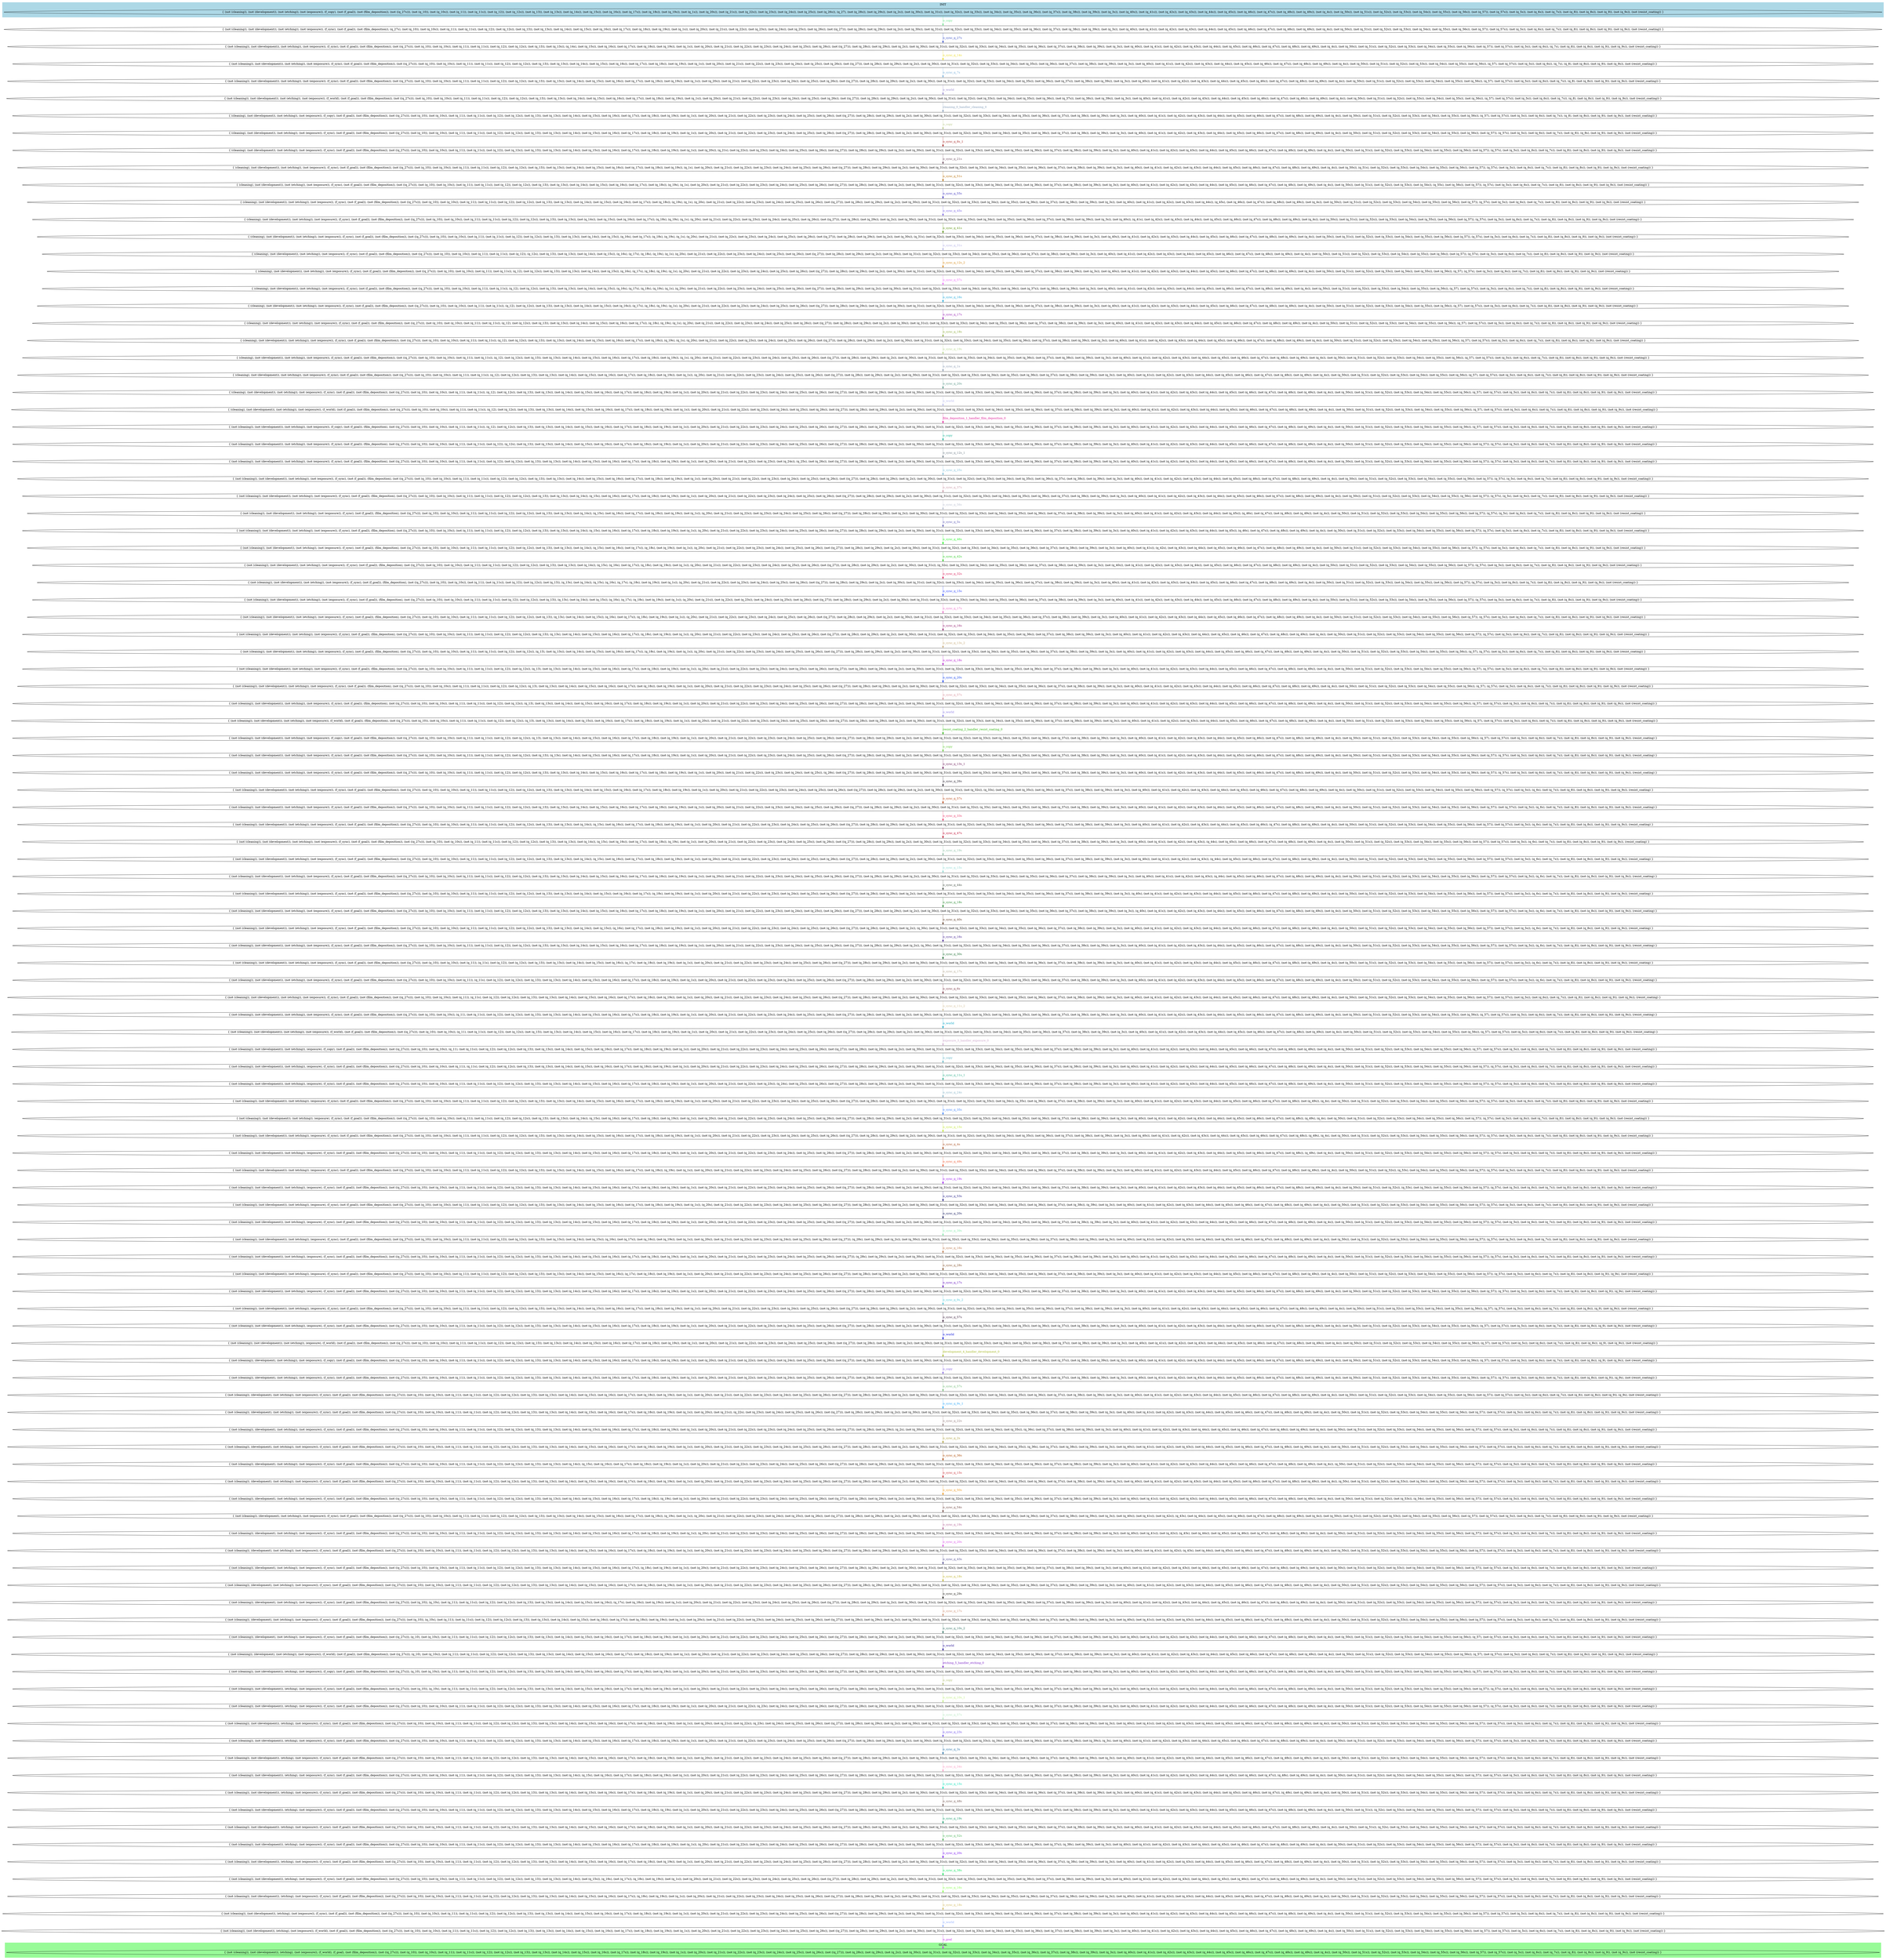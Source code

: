 digraph G {
0 [label="{ (not (cleaning)), (not (development)), (not (etching)), (not (exposure)), (f_copy), (not (f_goal)), (not (film_deposition)), (not ((q_27s))), (not (q_10)), (not (q_10s)), (not (q_11)), (not (q_11s)), (not (q_12)), (not (q_12s)), (not (q_13)), (not (q_13s)), (not (q_14s)), (not (q_15s)), (not (q_16s)), (not (q_17s)), (not (q_18s)), (not (q_19s)), (not (q_1s)), (not (q_20s)), (not (q_21s)), (not (q_22s)), (not (q_23s)), (not (q_24s)), (not (q_25s)), (not (q_26s)), (q_27), (not (q_28s)), (not (q_29s)), (not (q_2s)), (not (q_30s)), (not (q_31s)), (not (q_32s)), (not (q_33s)), (not (q_34s)), (not (q_35s)), (not (q_36s)), (not (q_37s)), (not (q_38s)), (not (q_39s)), (not (q_3s)), (not (q_40s)), (not (q_41s)), (not (q_42s)), (not (q_43s)), (not (q_44s)), (not (q_45s)), (not (q_46s)), (not (q_47s)), (not (q_48s)), (not (q_49s)), (not (q_4s)), (not (q_50s)), (not (q_51s)), (not (q_52s)), (not (q_53s)), (not (q_54s)), (not (q_55s)), (not (q_56s)), (not (q_57)), (not (q_57s)), (not (q_5s)), (not (q_6s)), (not (q_7s)), (not (q_8)), (not (q_8s)), (not (q_9)), (not (q_9s)), (not (resist_coating)) }"];
1 [label="{ (not (cleaning)), (not (development)), (not (etching)), (not (exposure)), (f_sync), (not (f_goal)), (not (film_deposition)), (q_27s), (not (q_10)), (not (q_10s)), (not (q_11)), (not (q_11s)), (not (q_12)), (not (q_12s)), (not (q_13)), (not (q_13s)), (not (q_14s)), (not (q_15s)), (not (q_16s)), (not (q_17s)), (not (q_18s)), (not (q_19s)), (not (q_1s)), (not (q_20s)), (not (q_21s)), (not (q_22s)), (not (q_23s)), (not (q_24s)), (not (q_25s)), (not (q_26s)), (not ((q_27))), (not (q_28s)), (not (q_29s)), (not (q_2s)), (not (q_30s)), (not (q_31s)), (not (q_32s)), (not (q_33s)), (not (q_34s)), (not (q_35s)), (not (q_36s)), (not (q_37s)), (not (q_38s)), (not (q_39s)), (not (q_3s)), (not (q_40s)), (not (q_41s)), (not (q_42s)), (not (q_43s)), (not (q_44s)), (not (q_45s)), (not (q_46s)), (not (q_47s)), (not (q_48s)), (not (q_49s)), (not (q_4s)), (not (q_50s)), (not (q_51s)), (not (q_52s)), (not (q_53s)), (not (q_54s)), (not (q_55s)), (not (q_56s)), (not (q_57)), (not (q_57s)), (not (q_5s)), (not (q_6s)), (not (q_7s)), (not (q_8)), (not (q_8s)), (not (q_9)), (not (q_9s)), (not (resist_coating)) }"];
2 [label="{ (not (cleaning)), (not (development)), (not (etching)), (not (exposure)), (f_sync), (not (f_goal)), (not (film_deposition)), (not ((q_27s))), (not (q_10)), (not (q_10s)), (not (q_11)), (not (q_11s)), (not (q_12)), (not (q_12s)), (not (q_13)), (not (q_13s)), (q_14s), (not (q_15s)), (not (q_16s)), (not (q_17s)), (not (q_18s)), (not (q_19s)), (not (q_1s)), (not (q_20s)), (not (q_21s)), (not (q_22s)), (not (q_23s)), (not (q_24s)), (not (q_25s)), (not (q_26s)), (not ((q_27))), (not (q_28s)), (not (q_29s)), (not (q_2s)), (not (q_30s)), (not (q_31s)), (not (q_32s)), (not (q_33s)), (not (q_34s)), (not (q_35s)), (not (q_36s)), (not (q_37s)), (not (q_38s)), (not (q_39s)), (not (q_3s)), (not (q_40s)), (not (q_41s)), (not (q_42s)), (not (q_43s)), (not (q_44s)), (not (q_45s)), (not (q_46s)), (not (q_47s)), (not (q_48s)), (not (q_49s)), (not (q_4s)), (not (q_50s)), (not (q_51s)), (not (q_52s)), (not (q_53s)), (not (q_54s)), (not (q_55s)), (not (q_56s)), (not (q_57)), (not (q_57s)), (not (q_5s)), (not (q_6s)), (q_7s), (not (q_8)), (not (q_8s)), (not (q_9)), (not (q_9s)), (not (resist_coating)) }"];
3 [label="{ (not (cleaning)), (not (development)), (not (etching)), (not (exposure)), (f_sync), (not (f_goal)), (not (film_deposition)), (not ((q_27s))), (not (q_10)), (not (q_10s)), (not (q_11)), (not (q_11s)), (not (q_12)), (not (q_12s)), (not (q_13)), (not (q_13s)), (not (q_14s)), (not (q_15s)), (not (q_16s)), (not (q_17s)), (not (q_18s)), (not (q_19s)), (not (q_1s)), (not (q_20s)), (not (q_21s)), (not (q_22s)), (not (q_23s)), (not (q_24s)), (not (q_25s)), (not (q_26s)), (not ((q_27))), (not (q_28s)), (not (q_29s)), (not (q_2s)), (not (q_30s)), (not (q_31s)), (not (q_32s)), (not (q_33s)), (not (q_34s)), (not (q_35s)), (not (q_36s)), (not (q_37s)), (not (q_38s)), (not (q_39s)), (not (q_3s)), (not (q_40s)), (not (q_41s)), (not (q_42s)), (not (q_43s)), (not (q_44s)), (not (q_45s)), (not (q_46s)), (not (q_47s)), (not (q_48s)), (not (q_49s)), (not (q_4s)), (not (q_50s)), (not (q_51s)), (not (q_52s)), (not (q_53s)), (not (q_54s)), (not (q_55s)), (not (q_56s)), (q_57), (not (q_57s)), (not (q_5s)), (not (q_6s)), (q_7s), (q_8), (not (q_8s)), (not (q_9)), (not (q_9s)), (not (resist_coating)) }"];
4 [label="{ (not (cleaning)), (not (development)), (not (etching)), (not (exposure)), (f_sync), (not (f_goal)), (not (film_deposition)), (not ((q_27s))), (not (q_10)), (not (q_10s)), (not (q_11)), (not (q_11s)), (not (q_12)), (not (q_12s)), (not (q_13)), (not (q_13s)), (not (q_14s)), (not (q_15s)), (not (q_16s)), (not (q_17s)), (not (q_18s)), (not (q_19s)), (not (q_1s)), (not (q_20s)), (not (q_21s)), (not (q_22s)), (not (q_23s)), (not (q_24s)), (not (q_25s)), (not (q_26s)), (not ((q_27))), (not (q_28s)), (not (q_29s)), (not (q_2s)), (not (q_30s)), (not (q_31s)), (not (q_32s)), (not (q_33s)), (not (q_34s)), (not (q_35s)), (not (q_36s)), (not (q_37s)), (not (q_38s)), (not (q_39s)), (not (q_3s)), (not (q_40s)), (not (q_41s)), (not (q_42s)), (not (q_43s)), (not (q_44s)), (not (q_45s)), (not (q_46s)), (not (q_47s)), (not (q_48s)), (not (q_49s)), (not (q_4s)), (not (q_50s)), (not (q_51s)), (not (q_52s)), (not (q_53s)), (not (q_54s)), (not (q_55s)), (not (q_56s)), (q_57), (not (q_57s)), (not (q_5s)), (not (q_6s)), (not (q_7s)), (q_8), (not (q_8s)), (not (q_9)), (not (q_9s)), (not (resist_coating)) }"];
5 [label="{ (not (cleaning)), (not (development)), (not (etching)), (not (exposure)), (f_world), (not (f_goal)), (not (film_deposition)), (not ((q_27s))), (not (q_10)), (not (q_10s)), (not (q_11)), (not (q_11s)), (not (q_12)), (not (q_12s)), (not (q_13)), (not (q_13s)), (not (q_14s)), (not (q_15s)), (not (q_16s)), (not (q_17s)), (not (q_18s)), (not (q_19s)), (not (q_1s)), (not (q_20s)), (not (q_21s)), (not (q_22s)), (not (q_23s)), (not (q_24s)), (not (q_25s)), (not (q_26s)), (not ((q_27))), (not (q_28s)), (not (q_29s)), (not (q_2s)), (not (q_30s)), (not (q_31s)), (not (q_32s)), (not (q_33s)), (not (q_34s)), (not (q_35s)), (not (q_36s)), (not (q_37s)), (not (q_38s)), (not (q_39s)), (not (q_3s)), (not (q_40s)), (not (q_41s)), (not (q_42s)), (not (q_43s)), (not (q_44s)), (not (q_45s)), (not (q_46s)), (not (q_47s)), (not (q_48s)), (not (q_49s)), (not (q_4s)), (not (q_50s)), (not (q_51s)), (not (q_52s)), (not (q_53s)), (not (q_54s)), (not (q_55s)), (not (q_56s)), (q_57), (not (q_57s)), (not (q_5s)), (not (q_6s)), (not (q_7s)), (q_8), (not (q_8s)), (not (q_9)), (not (q_9s)), (not (resist_coating)) }"];
6 [label="{ (cleaning), (not (development)), (not (etching)), (not (exposure)), (f_copy), (not (f_goal)), (not (film_deposition)), (not ((q_27s))), (not (q_10)), (not (q_10s)), (not (q_11)), (not (q_11s)), (not (q_12)), (not (q_12s)), (not (q_13)), (not (q_13s)), (not (q_14s)), (not (q_15s)), (not (q_16s)), (not (q_17s)), (not (q_18s)), (not (q_19s)), (not (q_1s)), (not (q_20s)), (not (q_21s)), (not (q_22s)), (not (q_23s)), (not (q_24s)), (not (q_25s)), (not (q_26s)), (not ((q_27))), (not (q_28s)), (not (q_29s)), (not (q_2s)), (not (q_30s)), (not (q_31s)), (not (q_32s)), (not (q_33s)), (not (q_34s)), (not (q_35s)), (not (q_36s)), (not (q_37s)), (not (q_38s)), (not (q_39s)), (not (q_3s)), (not (q_40s)), (not (q_41s)), (not (q_42s)), (not (q_43s)), (not (q_44s)), (not (q_45s)), (not (q_46s)), (not (q_47s)), (not (q_48s)), (not (q_49s)), (not (q_4s)), (not (q_50s)), (not (q_51s)), (not (q_52s)), (not (q_53s)), (not (q_54s)), (not (q_55s)), (not (q_56s)), (q_57), (not (q_57s)), (not (q_5s)), (not (q_6s)), (not (q_7s)), (q_8), (not (q_8s)), (not (q_9)), (not (q_9s)), (not (resist_coating)) }"];
7 [label="{ (cleaning), (not (development)), (not (etching)), (not (exposure)), (f_sync), (not (f_goal)), (not (film_deposition)), (not ((q_27s))), (not (q_10)), (not (q_10s)), (not (q_11)), (not (q_11s)), (not (q_12)), (not (q_12s)), (not (q_13)), (not (q_13s)), (not (q_14s)), (not (q_15s)), (not (q_16s)), (not (q_17s)), (not (q_18s)), (not (q_19s)), (not (q_1s)), (not (q_20s)), (not (q_21s)), (not (q_22s)), (not (q_23s)), (not (q_24s)), (not (q_25s)), (not (q_26s)), (not ((q_27))), (not (q_28s)), (not (q_29s)), (not (q_2s)), (not (q_30s)), (not (q_31s)), (not (q_32s)), (not (q_33s)), (not (q_34s)), (not (q_35s)), (not (q_36s)), (not (q_37s)), (not (q_38s)), (not (q_39s)), (not (q_3s)), (not (q_40s)), (not (q_41s)), (not (q_42s)), (not (q_43s)), (not (q_44s)), (not (q_45s)), (not (q_46s)), (not (q_47s)), (not (q_48s)), (not (q_49s)), (not (q_4s)), (not (q_50s)), (not (q_51s)), (not (q_52s)), (not (q_53s)), (not (q_54s)), (not (q_55s)), (not (q_56s)), (not (q_57)), (q_57s), (not (q_5s)), (not (q_6s)), (not (q_7s)), (not (q_8)), (q_8s), (not (q_9)), (not (q_9s)), (not (resist_coating)) }"];
8 [label="{ (cleaning), (not (development)), (not (etching)), (not (exposure)), (f_sync), (not (f_goal)), (not (film_deposition)), (not ((q_27s))), (not (q_10)), (not (q_10s)), (not (q_11)), (not (q_11s)), (not (q_12)), (not (q_12s)), (not (q_13)), (not (q_13s)), (not (q_14s)), (not (q_15s)), (not (q_16s)), (not (q_17s)), (not (q_18s)), (not (q_19s)), (not (q_1s)), (not (q_20s)), (q_21s), (not (q_22s)), (not (q_23s)), (not (q_24s)), (not (q_25s)), (not (q_26s)), (not ((q_27))), (not (q_28s)), (not (q_29s)), (not (q_2s)), (not (q_30s)), (not (q_31s)), (not (q_32s)), (not (q_33s)), (not (q_34s)), (not (q_35s)), (not (q_36s)), (not (q_37s)), (not (q_38s)), (not (q_39s)), (not (q_3s)), (not (q_40s)), (not (q_41s)), (not (q_42s)), (not (q_43s)), (not (q_44s)), (not (q_45s)), (not (q_46s)), (not (q_47s)), (not (q_48s)), (not (q_49s)), (not (q_4s)), (not (q_50s)), (not (q_51s)), (not (q_52s)), (not (q_53s)), (not (q_54s)), (not (q_55s)), (not (q_56s)), (not (q_57)), (q_57s), (not (q_5s)), (not (q_6s)), (not (q_7s)), (not (q_8)), (not (q_8s)), (not (q_9)), (not (q_9s)), (not (resist_coating)) }"];
9 [label="{ (cleaning), (not (development)), (not (etching)), (not (exposure)), (f_sync), (not (f_goal)), (not (film_deposition)), (not ((q_27s))), (not (q_10)), (not (q_10s)), (not (q_11)), (not (q_11s)), (not (q_12)), (not (q_12s)), (not (q_13)), (not (q_13s)), (not (q_14s)), (not (q_15s)), (not (q_16s)), (not (q_17s)), (not (q_18s)), (not (q_19s)), (q_1s), (not (q_20s)), (not (q_21s)), (not (q_22s)), (not (q_23s)), (not (q_24s)), (not (q_25s)), (not (q_26s)), (not ((q_27))), (not (q_28s)), (not (q_29s)), (not (q_2s)), (not (q_30s)), (not (q_31s)), (not (q_32s)), (not (q_33s)), (not (q_34s)), (not (q_35s)), (not (q_36s)), (not (q_37s)), (not (q_38s)), (not (q_39s)), (not (q_3s)), (not (q_40s)), (not (q_41s)), (not (q_42s)), (not (q_43s)), (not (q_44s)), (not (q_45s)), (not (q_46s)), (not (q_47s)), (not (q_48s)), (not (q_49s)), (not (q_4s)), (not (q_50s)), (q_51s), (not (q_52s)), (not (q_53s)), (not (q_54s)), (not (q_55s)), (not (q_56s)), (not (q_57)), (q_57s), (not (q_5s)), (not (q_6s)), (not (q_7s)), (not (q_8)), (not (q_8s)), (not (q_9)), (not (q_9s)), (not (resist_coating)) }"];
10 [label="{ (cleaning), (not (development)), (not (etching)), (not (exposure)), (f_sync), (not (f_goal)), (not (film_deposition)), (not ((q_27s))), (not (q_10)), (not (q_10s)), (not (q_11)), (not (q_11s)), (not (q_12)), (not (q_12s)), (not (q_13)), (not (q_13s)), (not (q_14s)), (not (q_15s)), (not (q_16s)), (not (q_17s)), (not (q_18s)), (q_19s), (q_1s), (not (q_20s)), (not (q_21s)), (not (q_22s)), (not (q_23s)), (not (q_24s)), (not (q_25s)), (not (q_26s)), (not ((q_27))), (not (q_28s)), (not (q_29s)), (not (q_2s)), (not (q_30s)), (not (q_31s)), (not (q_32s)), (not (q_33s)), (not (q_34s)), (not (q_35s)), (not (q_36s)), (not (q_37s)), (not (q_38s)), (not (q_39s)), (not (q_3s)), (not (q_40s)), (not (q_41s)), (not (q_42s)), (not (q_43s)), (not (q_44s)), (not (q_45s)), (not (q_46s)), (not (q_47s)), (not (q_48s)), (not (q_49s)), (not (q_4s)), (not (q_50s)), (not (q_51s)), (not (q_52s)), (not (q_53s)), (not (q_54s)), (q_55s), (not (q_56s)), (not (q_57)), (q_57s), (not (q_5s)), (not (q_6s)), (not (q_7s)), (not (q_8)), (not (q_8s)), (not (q_9)), (not (q_9s)), (not (resist_coating)) }"];
11 [label="{ (cleaning), (not (development)), (not (etching)), (not (exposure)), (f_sync), (not (f_goal)), (not (film_deposition)), (not ((q_27s))), (not (q_10)), (not (q_10s)), (not (q_11)), (not (q_11s)), (not (q_12)), (not (q_12s)), (not (q_13)), (not (q_13s)), (not (q_14s)), (not (q_15s)), (not (q_16s)), (not (q_17s)), (not (q_18s)), (q_19s), (q_1s), (q_20s), (not (q_21s)), (not (q_22s)), (not (q_23s)), (not (q_24s)), (not (q_25s)), (not (q_26s)), (not ((q_27))), (not (q_28s)), (not (q_29s)), (not (q_2s)), (not (q_30s)), (not (q_31s)), (not (q_32s)), (not (q_33s)), (not (q_34s)), (not (q_35s)), (not (q_36s)), (not (q_37s)), (not (q_38s)), (not (q_39s)), (not (q_3s)), (not (q_40s)), (not (q_41s)), (not (q_42s)), (not (q_43s)), (not (q_44s)), (q_45s), (not (q_46s)), (not (q_47s)), (not (q_48s)), (not (q_49s)), (not (q_4s)), (not (q_50s)), (not (q_51s)), (not (q_52s)), (not (q_53s)), (not (q_54s)), (not (q_55s)), (not (q_56s)), (not (q_57)), (q_57s), (not (q_5s)), (not (q_6s)), (not (q_7s)), (not (q_8)), (not (q_8s)), (not (q_9)), (not (q_9s)), (not (resist_coating)) }"];
12 [label="{ (cleaning), (not (development)), (not (etching)), (not (exposure)), (f_sync), (not (f_goal)), (not (film_deposition)), (not ((q_27s))), (not (q_10)), (not (q_10s)), (not (q_11)), (not (q_11s)), (not (q_12)), (not (q_12s)), (not (q_13)), (not (q_13s)), (not (q_14s)), (not (q_15s)), (not (q_16s)), (not (q_17s)), (q_18s), (q_19s), (q_1s), (q_20s), (not (q_21s)), (not (q_22s)), (not (q_23s)), (not (q_24s)), (not (q_25s)), (not (q_26s)), (not ((q_27))), (not (q_28s)), (not (q_29s)), (not (q_2s)), (not (q_30s)), (not (q_31s)), (not (q_32s)), (not (q_33s)), (not (q_34s)), (not (q_35s)), (not (q_36s)), (not (q_37s)), (not (q_38s)), (not (q_39s)), (not (q_3s)), (not (q_40s)), (q_41s), (not (q_42s)), (not (q_43s)), (not (q_44s)), (not (q_45s)), (not (q_46s)), (not (q_47s)), (not (q_48s)), (not (q_49s)), (not (q_4s)), (not (q_50s)), (not (q_51s)), (not (q_52s)), (not (q_53s)), (not (q_54s)), (not (q_55s)), (not (q_56s)), (not (q_57)), (q_57s), (not (q_5s)), (not (q_6s)), (not (q_7s)), (not (q_8)), (not (q_8s)), (not (q_9)), (not (q_9s)), (not (resist_coating)) }"];
13 [label="{ (cleaning), (not (development)), (not (etching)), (not (exposure)), (f_sync), (not (f_goal)), (not (film_deposition)), (not ((q_27s))), (not (q_10)), (not (q_10s)), (not (q_11)), (not (q_11s)), (not (q_12)), (not (q_12s)), (not (q_13)), (not (q_13s)), (not (q_14s)), (not (q_15s)), (q_16s), (not (q_17s)), (q_18s), (q_19s), (q_1s), (q_20s), (not (q_21s)), (not (q_22s)), (not (q_23s)), (not (q_24s)), (not (q_25s)), (not (q_26s)), (not ((q_27))), (not (q_28s)), (not (q_29s)), (not (q_2s)), (not (q_30s)), (q_31s), (not (q_32s)), (not (q_33s)), (not (q_34s)), (not (q_35s)), (not (q_36s)), (not (q_37s)), (not (q_38s)), (not (q_39s)), (not (q_3s)), (not (q_40s)), (not (q_41s)), (not (q_42s)), (not (q_43s)), (not (q_44s)), (not (q_45s)), (not (q_46s)), (not (q_47s)), (not (q_48s)), (not (q_49s)), (not (q_4s)), (not (q_50s)), (not (q_51s)), (not (q_52s)), (not (q_53s)), (not (q_54s)), (not (q_55s)), (not (q_56s)), (not (q_57)), (q_57s), (not (q_5s)), (not (q_6s)), (not (q_7s)), (not (q_8)), (not (q_8s)), (not (q_9)), (not (q_9s)), (not (resist_coating)) }"];
14 [label="{ (cleaning), (not (development)), (not (etching)), (not (exposure)), (f_sync), (not (f_goal)), (not (film_deposition)), (not ((q_27s))), (not (q_10)), (not (q_10s)), (not (q_11)), (not (q_11s)), (not (q_12)), (q_12s), (not (q_13)), (not (q_13s)), (not (q_14s)), (not (q_15s)), (q_16s), (q_17s), (q_18s), (q_19s), (q_1s), (q_20s), (not (q_21s)), (not (q_22s)), (not (q_23s)), (not (q_24s)), (not (q_25s)), (not (q_26s)), (not ((q_27))), (not (q_28s)), (not (q_29s)), (not (q_2s)), (not (q_30s)), (not (q_31s)), (not (q_32s)), (not (q_33s)), (not (q_34s)), (not (q_35s)), (not (q_36s)), (not (q_37s)), (not (q_38s)), (not (q_39s)), (not (q_3s)), (not (q_40s)), (not (q_41s)), (not (q_42s)), (not (q_43s)), (not (q_44s)), (not (q_45s)), (not (q_46s)), (not (q_47s)), (not (q_48s)), (not (q_49s)), (not (q_4s)), (not (q_50s)), (not (q_51s)), (not (q_52s)), (not (q_53s)), (not (q_54s)), (not (q_55s)), (not (q_56s)), (not (q_57)), (q_57s), (not (q_5s)), (not (q_6s)), (not (q_7s)), (not (q_8)), (not (q_8s)), (not (q_9)), (not (q_9s)), (not (resist_coating)) }"];
15 [label="{ (cleaning), (not (development)), (not (etching)), (not (exposure)), (f_sync), (not (f_goal)), (not (film_deposition)), (not ((q_27s))), (not (q_10)), (not (q_10s)), (not (q_11)), (not (q_11s)), (q_12), (not (q_12s)), (not (q_13)), (not (q_13s)), (not (q_14s)), (not (q_15s)), (q_16s), (q_17s), (q_18s), (q_19s), (q_1s), (q_20s), (not (q_21s)), (not (q_22s)), (not (q_23s)), (not (q_24s)), (not (q_25s)), (not (q_26s)), (not ((q_27))), (not (q_28s)), (not (q_29s)), (not (q_2s)), (not (q_30s)), (not (q_31s)), (not (q_32s)), (not (q_33s)), (not (q_34s)), (not (q_35s)), (not (q_36s)), (not (q_37s)), (not (q_38s)), (not (q_39s)), (not (q_3s)), (not (q_40s)), (not (q_41s)), (not (q_42s)), (not (q_43s)), (not (q_44s)), (not (q_45s)), (not (q_46s)), (not (q_47s)), (not (q_48s)), (not (q_49s)), (not (q_4s)), (not (q_50s)), (not (q_51s)), (not (q_52s)), (not (q_53s)), (not (q_54s)), (not (q_55s)), (not (q_56s)), (q_57), (q_57s), (not (q_5s)), (not (q_6s)), (not (q_7s)), (not (q_8)), (not (q_8s)), (not (q_9)), (not (q_9s)), (not (resist_coating)) }"];
16 [label="{ (cleaning), (not (development)), (not (etching)), (not (exposure)), (f_sync), (not (f_goal)), (not (film_deposition)), (not ((q_27s))), (not (q_10)), (not (q_10s)), (not (q_11)), (not (q_11s)), (q_12), (not (q_12s)), (not (q_13)), (not (q_13s)), (not (q_14s)), (not (q_15s)), (q_16s), (q_17s), (q_18s), (q_19s), (q_1s), (q_20s), (not (q_21s)), (not (q_22s)), (not (q_23s)), (not (q_24s)), (not (q_25s)), (not (q_26s)), (not ((q_27))), (not (q_28s)), (not (q_29s)), (not (q_2s)), (not (q_30s)), (not (q_31s)), (not (q_32s)), (not (q_33s)), (not (q_34s)), (not (q_35s)), (not (q_36s)), (not (q_37s)), (not (q_38s)), (not (q_39s)), (not (q_3s)), (not (q_40s)), (not (q_41s)), (not (q_42s)), (not (q_43s)), (not (q_44s)), (not (q_45s)), (not (q_46s)), (not (q_47s)), (not (q_48s)), (not (q_49s)), (not (q_4s)), (not (q_50s)), (not (q_51s)), (not (q_52s)), (not (q_53s)), (not (q_54s)), (not (q_55s)), (not (q_56s)), (q_57), (not (q_57s)), (not (q_5s)), (not (q_6s)), (not (q_7s)), (not (q_8)), (not (q_8s)), (not (q_9)), (not (q_9s)), (not (resist_coating)) }"];
17 [label="{ (cleaning), (not (development)), (not (etching)), (not (exposure)), (f_sync), (not (f_goal)), (not (film_deposition)), (not ((q_27s))), (not (q_10)), (not (q_10s)), (not (q_11)), (not (q_11s)), (q_12), (not (q_12s)), (not (q_13)), (not (q_13s)), (not (q_14s)), (not (q_15s)), (not (q_16s)), (q_17s), (q_18s), (q_19s), (q_1s), (q_20s), (not (q_21s)), (not (q_22s)), (not (q_23s)), (not (q_24s)), (not (q_25s)), (not (q_26s)), (not ((q_27))), (not (q_28s)), (not (q_29s)), (not (q_2s)), (not (q_30s)), (not (q_31s)), (not (q_32s)), (not (q_33s)), (not (q_34s)), (not (q_35s)), (not (q_36s)), (not (q_37s)), (not (q_38s)), (not (q_39s)), (not (q_3s)), (not (q_40s)), (not (q_41s)), (not (q_42s)), (not (q_43s)), (not (q_44s)), (not (q_45s)), (not (q_46s)), (not (q_47s)), (not (q_48s)), (not (q_49s)), (not (q_4s)), (not (q_50s)), (not (q_51s)), (not (q_52s)), (not (q_53s)), (not (q_54s)), (not (q_55s)), (not (q_56s)), (q_57), (not (q_57s)), (not (q_5s)), (not (q_6s)), (not (q_7s)), (not (q_8)), (not (q_8s)), (not (q_9)), (not (q_9s)), (not (resist_coating)) }"];
18 [label="{ (cleaning), (not (development)), (not (etching)), (not (exposure)), (f_sync), (not (f_goal)), (not (film_deposition)), (not ((q_27s))), (not (q_10)), (not (q_10s)), (not (q_11)), (not (q_11s)), (q_12), (not (q_12s)), (not (q_13)), (not (q_13s)), (not (q_14s)), (not (q_15s)), (not (q_16s)), (not (q_17s)), (q_18s), (q_19s), (q_1s), (q_20s), (not (q_21s)), (not (q_22s)), (not (q_23s)), (not (q_24s)), (not (q_25s)), (not (q_26s)), (not ((q_27))), (not (q_28s)), (not (q_29s)), (not (q_2s)), (not (q_30s)), (not (q_31s)), (not (q_32s)), (not (q_33s)), (not (q_34s)), (not (q_35s)), (not (q_36s)), (not (q_37s)), (not (q_38s)), (not (q_39s)), (not (q_3s)), (not (q_40s)), (not (q_41s)), (not (q_42s)), (not (q_43s)), (not (q_44s)), (not (q_45s)), (not (q_46s)), (not (q_47s)), (not (q_48s)), (not (q_49s)), (not (q_4s)), (not (q_50s)), (not (q_51s)), (not (q_52s)), (not (q_53s)), (not (q_54s)), (not (q_55s)), (not (q_56s)), (q_57), (not (q_57s)), (not (q_5s)), (not (q_6s)), (not (q_7s)), (not (q_8)), (not (q_8s)), (not (q_9)), (not (q_9s)), (not (resist_coating)) }"];
19 [label="{ (cleaning), (not (development)), (not (etching)), (not (exposure)), (f_sync), (not (f_goal)), (not (film_deposition)), (not ((q_27s))), (not (q_10)), (not (q_10s)), (not (q_11)), (not (q_11s)), (q_12), (not (q_12s)), (not (q_13)), (not (q_13s)), (not (q_14s)), (not (q_15s)), (not (q_16s)), (not (q_17s)), (not (q_18s)), (q_19s), (q_1s), (q_20s), (not (q_21s)), (not (q_22s)), (not (q_23s)), (not (q_24s)), (not (q_25s)), (not (q_26s)), (not ((q_27))), (not (q_28s)), (not (q_29s)), (not (q_2s)), (not (q_30s)), (not (q_31s)), (not (q_32s)), (not (q_33s)), (not (q_34s)), (not (q_35s)), (not (q_36s)), (not (q_37s)), (not (q_38s)), (not (q_39s)), (not (q_3s)), (not (q_40s)), (not (q_41s)), (not (q_42s)), (not (q_43s)), (not (q_44s)), (not (q_45s)), (not (q_46s)), (not (q_47s)), (not (q_48s)), (not (q_49s)), (not (q_4s)), (not (q_50s)), (not (q_51s)), (not (q_52s)), (not (q_53s)), (not (q_54s)), (not (q_55s)), (not (q_56s)), (q_57), (not (q_57s)), (not (q_5s)), (not (q_6s)), (not (q_7s)), (not (q_8)), (not (q_8s)), (not (q_9)), (not (q_9s)), (not (resist_coating)) }"];
20 [label="{ (cleaning), (not (development)), (not (etching)), (not (exposure)), (f_sync), (not (f_goal)), (not (film_deposition)), (not ((q_27s))), (not (q_10)), (not (q_10s)), (not (q_11)), (not (q_11s)), (q_12), (not (q_12s)), (not (q_13)), (not (q_13s)), (not (q_14s)), (not (q_15s)), (not (q_16s)), (not (q_17s)), (not (q_18s)), (not (q_19s)), (q_1s), (q_20s), (not (q_21s)), (not (q_22s)), (not (q_23s)), (not (q_24s)), (not (q_25s)), (not (q_26s)), (not ((q_27))), (not (q_28s)), (not (q_29s)), (not (q_2s)), (not (q_30s)), (not (q_31s)), (not (q_32s)), (not (q_33s)), (not (q_34s)), (not (q_35s)), (not (q_36s)), (not (q_37s)), (not (q_38s)), (not (q_39s)), (not (q_3s)), (not (q_40s)), (not (q_41s)), (not (q_42s)), (not (q_43s)), (not (q_44s)), (not (q_45s)), (not (q_46s)), (not (q_47s)), (not (q_48s)), (not (q_49s)), (not (q_4s)), (not (q_50s)), (not (q_51s)), (not (q_52s)), (not (q_53s)), (not (q_54s)), (not (q_55s)), (not (q_56s)), (q_57), (not (q_57s)), (not (q_5s)), (not (q_6s)), (not (q_7s)), (not (q_8)), (not (q_8s)), (not (q_9)), (not (q_9s)), (not (resist_coating)) }"];
21 [label="{ (cleaning), (not (development)), (not (etching)), (not (exposure)), (f_sync), (not (f_goal)), (not (film_deposition)), (not ((q_27s))), (not (q_10)), (not (q_10s)), (not (q_11)), (not (q_11s)), (q_12), (not (q_12s)), (not (q_13)), (not (q_13s)), (not (q_14s)), (not (q_15s)), (not (q_16s)), (not (q_17s)), (not (q_18s)), (not (q_19s)), (not (q_1s)), (q_20s), (not (q_21s)), (not (q_22s)), (not (q_23s)), (not (q_24s)), (not (q_25s)), (not (q_26s)), (not ((q_27))), (not (q_28s)), (not (q_29s)), (not (q_2s)), (not (q_30s)), (not (q_31s)), (not (q_32s)), (not (q_33s)), (not (q_34s)), (not (q_35s)), (not (q_36s)), (not (q_37s)), (not (q_38s)), (not (q_39s)), (not (q_3s)), (not (q_40s)), (not (q_41s)), (not (q_42s)), (not (q_43s)), (not (q_44s)), (not (q_45s)), (not (q_46s)), (not (q_47s)), (not (q_48s)), (not (q_49s)), (not (q_4s)), (not (q_50s)), (not (q_51s)), (not (q_52s)), (not (q_53s)), (not (q_54s)), (not (q_55s)), (not (q_56s)), (q_57), (not (q_57s)), (not (q_5s)), (not (q_6s)), (not (q_7s)), (not (q_8)), (not (q_8s)), (not (q_9)), (not (q_9s)), (not (resist_coating)) }"];
22 [label="{ (cleaning), (not (development)), (not (etching)), (not (exposure)), (f_sync), (not (f_goal)), (not (film_deposition)), (not ((q_27s))), (not (q_10)), (not (q_10s)), (not (q_11)), (not (q_11s)), (q_12), (not (q_12s)), (not (q_13)), (not (q_13s)), (not (q_14s)), (not (q_15s)), (not (q_16s)), (not (q_17s)), (not (q_18s)), (not (q_19s)), (not (q_1s)), (not (q_20s)), (not (q_21s)), (not (q_22s)), (not (q_23s)), (not (q_24s)), (not (q_25s)), (not (q_26s)), (not ((q_27))), (not (q_28s)), (not (q_29s)), (not (q_2s)), (not (q_30s)), (not (q_31s)), (not (q_32s)), (not (q_33s)), (not (q_34s)), (not (q_35s)), (not (q_36s)), (not (q_37s)), (not (q_38s)), (not (q_39s)), (not (q_3s)), (not (q_40s)), (not (q_41s)), (not (q_42s)), (not (q_43s)), (not (q_44s)), (not (q_45s)), (not (q_46s)), (not (q_47s)), (not (q_48s)), (not (q_49s)), (not (q_4s)), (not (q_50s)), (not (q_51s)), (not (q_52s)), (not (q_53s)), (not (q_54s)), (not (q_55s)), (not (q_56s)), (q_57), (not (q_57s)), (not (q_5s)), (not (q_6s)), (not (q_7s)), (not (q_8)), (not (q_8s)), (not (q_9)), (not (q_9s)), (not (resist_coating)) }"];
23 [label="{ (cleaning), (not (development)), (not (etching)), (not (exposure)), (f_world), (not (f_goal)), (not (film_deposition)), (not ((q_27s))), (not (q_10)), (not (q_10s)), (not (q_11)), (not (q_11s)), (q_12), (not (q_12s)), (not (q_13)), (not (q_13s)), (not (q_14s)), (not (q_15s)), (not (q_16s)), (not (q_17s)), (not (q_18s)), (not (q_19s)), (not (q_1s)), (not (q_20s)), (not (q_21s)), (not (q_22s)), (not (q_23s)), (not (q_24s)), (not (q_25s)), (not (q_26s)), (not ((q_27))), (not (q_28s)), (not (q_29s)), (not (q_2s)), (not (q_30s)), (not (q_31s)), (not (q_32s)), (not (q_33s)), (not (q_34s)), (not (q_35s)), (not (q_36s)), (not (q_37s)), (not (q_38s)), (not (q_39s)), (not (q_3s)), (not (q_40s)), (not (q_41s)), (not (q_42s)), (not (q_43s)), (not (q_44s)), (not (q_45s)), (not (q_46s)), (not (q_47s)), (not (q_48s)), (not (q_49s)), (not (q_4s)), (not (q_50s)), (not (q_51s)), (not (q_52s)), (not (q_53s)), (not (q_54s)), (not (q_55s)), (not (q_56s)), (q_57), (not (q_57s)), (not (q_5s)), (not (q_6s)), (not (q_7s)), (not (q_8)), (not (q_8s)), (not (q_9)), (not (q_9s)), (not (resist_coating)) }"];
24 [label="{ (not (cleaning)), (not (development)), (not (etching)), (not (exposure)), (f_copy), (not (f_goal)), (film_deposition), (not ((q_27s))), (not (q_10)), (not (q_10s)), (not (q_11)), (not (q_11s)), (q_12), (not (q_12s)), (not (q_13)), (not (q_13s)), (not (q_14s)), (not (q_15s)), (not (q_16s)), (not (q_17s)), (not (q_18s)), (not (q_19s)), (not (q_1s)), (not (q_20s)), (not (q_21s)), (not (q_22s)), (not (q_23s)), (not (q_24s)), (not (q_25s)), (not (q_26s)), (not ((q_27))), (not (q_28s)), (not (q_29s)), (not (q_2s)), (not (q_30s)), (not (q_31s)), (not (q_32s)), (not (q_33s)), (not (q_34s)), (not (q_35s)), (not (q_36s)), (not (q_37s)), (not (q_38s)), (not (q_39s)), (not (q_3s)), (not (q_40s)), (not (q_41s)), (not (q_42s)), (not (q_43s)), (not (q_44s)), (not (q_45s)), (not (q_46s)), (not (q_47s)), (not (q_48s)), (not (q_49s)), (not (q_4s)), (not (q_50s)), (not (q_51s)), (not (q_52s)), (not (q_53s)), (not (q_54s)), (not (q_55s)), (not (q_56s)), (q_57), (not (q_57s)), (not (q_5s)), (not (q_6s)), (not (q_7s)), (not (q_8)), (not (q_8s)), (not (q_9)), (not (q_9s)), (not (resist_coating)) }"];
25 [label="{ (not (cleaning)), (not (development)), (not (etching)), (not (exposure)), (f_sync), (not (f_goal)), (film_deposition), (not ((q_27s))), (not (q_10)), (not (q_10s)), (not (q_11)), (not (q_11s)), (not (q_12)), (q_12s), (not (q_13)), (not (q_13s)), (not (q_14s)), (not (q_15s)), (not (q_16s)), (not (q_17s)), (not (q_18s)), (not (q_19s)), (not (q_1s)), (not (q_20s)), (not (q_21s)), (not (q_22s)), (not (q_23s)), (not (q_24s)), (not (q_25s)), (not (q_26s)), (not ((q_27))), (not (q_28s)), (not (q_29s)), (not (q_2s)), (not (q_30s)), (not (q_31s)), (not (q_32s)), (not (q_33s)), (not (q_34s)), (not (q_35s)), (not (q_36s)), (not (q_37s)), (not (q_38s)), (not (q_39s)), (not (q_3s)), (not (q_40s)), (not (q_41s)), (not (q_42s)), (not (q_43s)), (not (q_44s)), (not (q_45s)), (not (q_46s)), (not (q_47s)), (not (q_48s)), (not (q_49s)), (not (q_4s)), (not (q_50s)), (not (q_51s)), (not (q_52s)), (not (q_53s)), (not (q_54s)), (not (q_55s)), (not (q_56s)), (not (q_57)), (q_57s), (not (q_5s)), (not (q_6s)), (not (q_7s)), (not (q_8)), (not (q_8s)), (not (q_9)), (not (q_9s)), (not (resist_coating)) }"];
26 [label="{ (not (cleaning)), (not (development)), (not (etching)), (not (exposure)), (f_sync), (not (f_goal)), (film_deposition), (not ((q_27s))), (not (q_10)), (not (q_10s)), (not (q_11)), (not (q_11s)), (not (q_12)), (not (q_12s)), (not (q_13)), (not (q_13s)), (not (q_14s)), (not (q_15s)), (not (q_16s)), (not (q_17s)), (not (q_18s)), (not (q_19s)), (not (q_1s)), (not (q_20s)), (not (q_21s)), (not (q_22s)), (not (q_23s)), (not (q_24s)), (q_25s), (not (q_26s)), (not ((q_27))), (not (q_28s)), (not (q_29s)), (not (q_2s)), (not (q_30s)), (not (q_31s)), (not (q_32s)), (not (q_33s)), (not (q_34s)), (not (q_35s)), (not (q_36s)), (not (q_37s)), (not (q_38s)), (not (q_39s)), (not (q_3s)), (not (q_40s)), (not (q_41s)), (not (q_42s)), (not (q_43s)), (not (q_44s)), (not (q_45s)), (not (q_46s)), (not (q_47s)), (not (q_48s)), (not (q_49s)), (not (q_4s)), (not (q_50s)), (not (q_51s)), (not (q_52s)), (not (q_53s)), (not (q_54s)), (not (q_55s)), (not (q_56s)), (not (q_57)), (q_57s), (not (q_5s)), (not (q_6s)), (not (q_7s)), (not (q_8)), (not (q_8s)), (not (q_9)), (not (q_9s)), (not (resist_coating)) }"];
27 [label="{ (not (cleaning)), (not (development)), (not (etching)), (not (exposure)), (f_sync), (not (f_goal)), (film_deposition), (not ((q_27s))), (not (q_10)), (not (q_10s)), (not (q_11)), (not (q_11s)), (not (q_12)), (not (q_12s)), (not (q_13)), (not (q_13s)), (not (q_14s)), (not (q_15s)), (not (q_16s)), (not (q_17s)), (not (q_18s)), (not (q_19s)), (not (q_1s)), (not (q_20s)), (not (q_21s)), (not (q_22s)), (not (q_23s)), (not (q_24s)), (not (q_25s)), (not (q_26s)), (not ((q_27))), (not (q_28s)), (not (q_29s)), (not (q_2s)), (not (q_30s)), (not (q_31s)), (not (q_32s)), (not (q_33s)), (not (q_34s)), (not (q_35s)), (not (q_36s)), (q_37s), (not (q_38s)), (not (q_39s)), (not (q_3s)), (not (q_40s)), (not (q_41s)), (not (q_42s)), (not (q_43s)), (not (q_44s)), (not (q_45s)), (not (q_46s)), (not (q_47s)), (not (q_48s)), (not (q_49s)), (not (q_4s)), (not (q_50s)), (not (q_51s)), (not (q_52s)), (not (q_53s)), (not (q_54s)), (not (q_55s)), (not (q_56s)), (not (q_57)), (q_57s), (q_5s), (not (q_6s)), (not (q_7s)), (not (q_8)), (not (q_8s)), (not (q_9)), (not (q_9s)), (not (resist_coating)) }"];
28 [label="{ (not (cleaning)), (not (development)), (not (etching)), (not (exposure)), (f_sync), (not (f_goal)), (film_deposition), (not ((q_27s))), (not (q_10)), (not (q_10s)), (not (q_11)), (not (q_11s)), (not (q_12)), (not (q_12s)), (not (q_13)), (not (q_13s)), (not (q_14s)), (q_15s), (not (q_16s)), (not (q_17s)), (not (q_18s)), (not (q_19s)), (not (q_1s)), (not (q_20s)), (not (q_21s)), (not (q_22s)), (not (q_23s)), (not (q_24s)), (not (q_25s)), (not (q_26s)), (not ((q_27))), (not (q_28s)), (not (q_29s)), (not (q_2s)), (not (q_30s)), (not (q_31s)), (not (q_32s)), (not (q_33s)), (not (q_34s)), (not (q_35s)), (not (q_36s)), (not (q_37s)), (not (q_38s)), (not (q_39s)), (not (q_3s)), (not (q_40s)), (not (q_41s)), (not (q_42s)), (not (q_43s)), (not (q_44s)), (not (q_45s)), (not (q_46s)), (not (q_47s)), (not (q_48s)), (not (q_49s)), (not (q_4s)), (not (q_50s)), (not (q_51s)), (not (q_52s)), (not (q_53s)), (not (q_54s)), (not (q_55s)), (q_56s), (not (q_57)), (q_57s), (q_5s), (not (q_6s)), (not (q_7s)), (not (q_8)), (not (q_8s)), (not (q_9)), (not (q_9s)), (not (resist_coating)) }"];
29 [label="{ (not (cleaning)), (not (development)), (not (etching)), (not (exposure)), (f_sync), (not (f_goal)), (film_deposition), (not ((q_27s))), (not (q_10)), (not (q_10s)), (not (q_11)), (not (q_11s)), (not (q_12)), (not (q_12s)), (not (q_13)), (not (q_13s)), (not (q_14s)), (q_15s), (not (q_16s)), (not (q_17s)), (not (q_18s)), (not (q_19s)), (not (q_1s)), (q_20s), (not (q_21s)), (not (q_22s)), (not (q_23s)), (not (q_24s)), (not (q_25s)), (not (q_26s)), (not ((q_27))), (not (q_28s)), (not (q_29s)), (not (q_2s)), (not (q_30s)), (not (q_31s)), (not (q_32s)), (not (q_33s)), (not (q_34s)), (not (q_35s)), (not (q_36s)), (not (q_37s)), (not (q_38s)), (not (q_39s)), (not (q_3s)), (not (q_40s)), (not (q_41s)), (not (q_42s)), (not (q_43s)), (not (q_44s)), (not (q_45s)), (q_46s), (not (q_47s)), (not (q_48s)), (not (q_49s)), (not (q_4s)), (not (q_50s)), (not (q_51s)), (not (q_52s)), (not (q_53s)), (not (q_54s)), (not (q_55s)), (not (q_56s)), (not (q_57)), (q_57s), (q_5s), (not (q_6s)), (not (q_7s)), (not (q_8)), (not (q_8s)), (not (q_9)), (not (q_9s)), (not (resist_coating)) }"];
30 [label="{ (not (cleaning)), (not (development)), (not (etching)), (not (exposure)), (f_sync), (not (f_goal)), (film_deposition), (not ((q_27s))), (not (q_10)), (not (q_10s)), (not (q_11)), (not (q_11s)), (not (q_12)), (not (q_12s)), (not (q_13)), (not (q_13s)), (not (q_14s)), (q_15s), (not (q_16s)), (not (q_17s)), (not (q_18s)), (not (q_19s)), (not (q_1s)), (q_20s), (not (q_21s)), (not (q_22s)), (not (q_23s)), (not (q_24s)), (not (q_25s)), (not (q_26s)), (not ((q_27))), (not (q_28s)), (not (q_29s)), (not (q_2s)), (not (q_30s)), (not (q_31s)), (not (q_32s)), (not (q_33s)), (not (q_34s)), (not (q_35s)), (not (q_36s)), (not (q_37s)), (not (q_38s)), (not (q_39s)), (not (q_3s)), (not (q_40s)), (not (q_41s)), (not (q_42s)), (not (q_43s)), (not (q_44s)), (not (q_45s)), (q_46s), (not (q_47s)), (not (q_48s)), (not (q_49s)), (not (q_4s)), (not (q_50s)), (not (q_51s)), (not (q_52s)), (not (q_53s)), (not (q_54s)), (not (q_55s)), (not (q_56s)), (not (q_57)), (q_57s), (not (q_5s)), (not (q_6s)), (not (q_7s)), (not (q_8)), (not (q_8s)), (not (q_9)), (not (q_9s)), (not (resist_coating)) }"];
31 [label="{ (not (cleaning)), (not (development)), (not (etching)), (not (exposure)), (f_sync), (not (f_goal)), (film_deposition), (not ((q_27s))), (not (q_10)), (not (q_10s)), (not (q_11)), (not (q_11s)), (not (q_12)), (not (q_12s)), (not (q_13)), (not (q_13s)), (not (q_14s)), (q_15s), (not (q_16s)), (not (q_17s)), (q_18s), (not (q_19s)), (not (q_1s)), (q_20s), (not (q_21s)), (not (q_22s)), (not (q_23s)), (not (q_24s)), (not (q_25s)), (not (q_26s)), (not ((q_27))), (not (q_28s)), (not (q_29s)), (not (q_2s)), (not (q_30s)), (not (q_31s)), (not (q_32s)), (not (q_33s)), (not (q_34s)), (not (q_35s)), (not (q_36s)), (not (q_37s)), (not (q_38s)), (not (q_39s)), (not (q_3s)), (not (q_40s)), (not (q_41s)), (q_42s), (not (q_43s)), (not (q_44s)), (not (q_45s)), (not (q_46s)), (not (q_47s)), (not (q_48s)), (not (q_49s)), (not (q_4s)), (not (q_50s)), (not (q_51s)), (not (q_52s)), (not (q_53s)), (not (q_54s)), (not (q_55s)), (not (q_56s)), (not (q_57)), (q_57s), (not (q_5s)), (not (q_6s)), (not (q_7s)), (not (q_8)), (not (q_8s)), (not (q_9)), (not (q_9s)), (not (resist_coating)) }"];
32 [label="{ (not (cleaning)), (not (development)), (not (etching)), (not (exposure)), (f_sync), (not (f_goal)), (film_deposition), (not ((q_27s))), (not (q_10)), (not (q_10s)), (not (q_11)), (not (q_11s)), (not (q_12)), (not (q_12s)), (not (q_13)), (not (q_13s)), (not (q_14s)), (q_15s), (q_16s), (not (q_17s)), (q_18s), (not (q_19s)), (not (q_1s)), (q_20s), (not (q_21s)), (not (q_22s)), (not (q_23s)), (not (q_24s)), (not (q_25s)), (not (q_26s)), (not ((q_27))), (not (q_28s)), (not (q_29s)), (not (q_2s)), (not (q_30s)), (not (q_31s)), (q_32s), (not (q_33s)), (not (q_34s)), (not (q_35s)), (not (q_36s)), (not (q_37s)), (not (q_38s)), (not (q_39s)), (not (q_3s)), (not (q_40s)), (not (q_41s)), (not (q_42s)), (not (q_43s)), (not (q_44s)), (not (q_45s)), (not (q_46s)), (not (q_47s)), (not (q_48s)), (not (q_49s)), (not (q_4s)), (not (q_50s)), (not (q_51s)), (not (q_52s)), (not (q_53s)), (not (q_54s)), (not (q_55s)), (not (q_56s)), (not (q_57)), (q_57s), (not (q_5s)), (not (q_6s)), (not (q_7s)), (not (q_8)), (not (q_8s)), (not (q_9)), (not (q_9s)), (not (resist_coating)) }"];
33 [label="{ (not (cleaning)), (not (development)), (not (etching)), (not (exposure)), (f_sync), (not (f_goal)), (film_deposition), (not ((q_27s))), (not (q_10)), (not (q_10s)), (not (q_11)), (not (q_11s)), (not (q_12)), (not (q_12s)), (not (q_13)), (q_13s), (not (q_14s)), (q_15s), (q_16s), (q_17s), (q_18s), (not (q_19s)), (not (q_1s)), (q_20s), (not (q_21s)), (not (q_22s)), (not (q_23s)), (not (q_24s)), (not (q_25s)), (not (q_26s)), (not ((q_27))), (not (q_28s)), (not (q_29s)), (not (q_2s)), (not (q_30s)), (not (q_31s)), (not (q_32s)), (not (q_33s)), (not (q_34s)), (not (q_35s)), (not (q_36s)), (not (q_37s)), (not (q_38s)), (not (q_39s)), (not (q_3s)), (not (q_40s)), (not (q_41s)), (not (q_42s)), (not (q_43s)), (not (q_44s)), (not (q_45s)), (not (q_46s)), (not (q_47s)), (not (q_48s)), (not (q_49s)), (not (q_4s)), (not (q_50s)), (not (q_51s)), (not (q_52s)), (not (q_53s)), (not (q_54s)), (not (q_55s)), (not (q_56s)), (not (q_57)), (q_57s), (not (q_5s)), (not (q_6s)), (not (q_7s)), (not (q_8)), (not (q_8s)), (not (q_9)), (not (q_9s)), (not (resist_coating)) }"];
34 [label="{ (not (cleaning)), (not (development)), (not (etching)), (not (exposure)), (f_sync), (not (f_goal)), (film_deposition), (not ((q_27s))), (not (q_10)), (not (q_10s)), (not (q_11)), (not (q_11s)), (not (q_12)), (not (q_12s)), (not (q_13)), (q_13s), (not (q_14s)), (not (q_15s)), (q_16s), (q_17s), (q_18s), (not (q_19s)), (not (q_1s)), (q_20s), (not (q_21s)), (not (q_22s)), (not (q_23s)), (not (q_24s)), (not (q_25s)), (not (q_26s)), (not ((q_27))), (not (q_28s)), (not (q_29s)), (not (q_2s)), (not (q_30s)), (not (q_31s)), (not (q_32s)), (not (q_33s)), (not (q_34s)), (not (q_35s)), (not (q_36s)), (not (q_37s)), (not (q_38s)), (not (q_39s)), (not (q_3s)), (not (q_40s)), (not (q_41s)), (not (q_42s)), (not (q_43s)), (not (q_44s)), (not (q_45s)), (not (q_46s)), (not (q_47s)), (not (q_48s)), (not (q_49s)), (not (q_4s)), (not (q_50s)), (not (q_51s)), (not (q_52s)), (not (q_53s)), (not (q_54s)), (not (q_55s)), (not (q_56s)), (not (q_57)), (q_57s), (not (q_5s)), (not (q_6s)), (not (q_7s)), (not (q_8)), (not (q_8s)), (not (q_9)), (not (q_9s)), (not (resist_coating)) }"];
35 [label="{ (not (cleaning)), (not (development)), (not (etching)), (not (exposure)), (f_sync), (not (f_goal)), (film_deposition), (not ((q_27s))), (not (q_10)), (not (q_10s)), (not (q_11)), (not (q_11s)), (not (q_12)), (not (q_12s)), (not (q_13)), (q_13s), (not (q_14s)), (not (q_15s)), (q_16s), (not (q_17s)), (q_18s), (not (q_19s)), (not (q_1s)), (q_20s), (not (q_21s)), (not (q_22s)), (not (q_23s)), (not (q_24s)), (not (q_25s)), (not (q_26s)), (not ((q_27))), (not (q_28s)), (not (q_29s)), (not (q_2s)), (not (q_30s)), (not (q_31s)), (not (q_32s)), (not (q_33s)), (not (q_34s)), (not (q_35s)), (not (q_36s)), (not (q_37s)), (not (q_38s)), (not (q_39s)), (not (q_3s)), (not (q_40s)), (not (q_41s)), (not (q_42s)), (not (q_43s)), (not (q_44s)), (not (q_45s)), (not (q_46s)), (not (q_47s)), (not (q_48s)), (not (q_49s)), (not (q_4s)), (not (q_50s)), (not (q_51s)), (not (q_52s)), (not (q_53s)), (not (q_54s)), (not (q_55s)), (not (q_56s)), (not (q_57)), (q_57s), (not (q_5s)), (not (q_6s)), (not (q_7s)), (not (q_8)), (not (q_8s)), (not (q_9)), (not (q_9s)), (not (resist_coating)) }"];
36 [label="{ (not (cleaning)), (not (development)), (not (etching)), (not (exposure)), (f_sync), (not (f_goal)), (film_deposition), (not ((q_27s))), (not (q_10)), (not (q_10s)), (not (q_11)), (not (q_11s)), (not (q_12)), (not (q_12s)), (not (q_13)), (q_13s), (not (q_14s)), (not (q_15s)), (not (q_16s)), (not (q_17s)), (q_18s), (not (q_19s)), (not (q_1s)), (q_20s), (not (q_21s)), (not (q_22s)), (not (q_23s)), (not (q_24s)), (not (q_25s)), (not (q_26s)), (not ((q_27))), (not (q_28s)), (not (q_29s)), (not (q_2s)), (not (q_30s)), (not (q_31s)), (not (q_32s)), (not (q_33s)), (not (q_34s)), (not (q_35s)), (not (q_36s)), (not (q_37s)), (not (q_38s)), (not (q_39s)), (not (q_3s)), (not (q_40s)), (not (q_41s)), (not (q_42s)), (not (q_43s)), (not (q_44s)), (not (q_45s)), (not (q_46s)), (not (q_47s)), (not (q_48s)), (not (q_49s)), (not (q_4s)), (not (q_50s)), (not (q_51s)), (not (q_52s)), (not (q_53s)), (not (q_54s)), (not (q_55s)), (not (q_56s)), (not (q_57)), (q_57s), (not (q_5s)), (not (q_6s)), (not (q_7s)), (not (q_8)), (not (q_8s)), (not (q_9)), (not (q_9s)), (not (resist_coating)) }"];
37 [label="{ (not (cleaning)), (not (development)), (not (etching)), (not (exposure)), (f_sync), (not (f_goal)), (film_deposition), (not ((q_27s))), (not (q_10)), (not (q_10s)), (not (q_11)), (not (q_11s)), (not (q_12)), (not (q_12s)), (q_13), (not (q_13s)), (not (q_14s)), (not (q_15s)), (not (q_16s)), (not (q_17s)), (q_18s), (not (q_19s)), (not (q_1s)), (q_20s), (not (q_21s)), (not (q_22s)), (not (q_23s)), (not (q_24s)), (not (q_25s)), (not (q_26s)), (not ((q_27))), (not (q_28s)), (not (q_29s)), (not (q_2s)), (not (q_30s)), (not (q_31s)), (not (q_32s)), (not (q_33s)), (not (q_34s)), (not (q_35s)), (not (q_36s)), (not (q_37s)), (not (q_38s)), (not (q_39s)), (not (q_3s)), (not (q_40s)), (not (q_41s)), (not (q_42s)), (not (q_43s)), (not (q_44s)), (not (q_45s)), (not (q_46s)), (not (q_47s)), (not (q_48s)), (not (q_49s)), (not (q_4s)), (not (q_50s)), (not (q_51s)), (not (q_52s)), (not (q_53s)), (not (q_54s)), (not (q_55s)), (not (q_56s)), (q_57), (q_57s), (not (q_5s)), (not (q_6s)), (not (q_7s)), (not (q_8)), (not (q_8s)), (not (q_9)), (not (q_9s)), (not (resist_coating)) }"];
38 [label="{ (not (cleaning)), (not (development)), (not (etching)), (not (exposure)), (f_sync), (not (f_goal)), (film_deposition), (not ((q_27s))), (not (q_10)), (not (q_10s)), (not (q_11)), (not (q_11s)), (not (q_12)), (not (q_12s)), (q_13), (not (q_13s)), (not (q_14s)), (not (q_15s)), (not (q_16s)), (not (q_17s)), (not (q_18s)), (not (q_19s)), (not (q_1s)), (q_20s), (not (q_21s)), (not (q_22s)), (not (q_23s)), (not (q_24s)), (not (q_25s)), (not (q_26s)), (not ((q_27))), (not (q_28s)), (not (q_29s)), (not (q_2s)), (not (q_30s)), (not (q_31s)), (not (q_32s)), (not (q_33s)), (not (q_34s)), (not (q_35s)), (not (q_36s)), (not (q_37s)), (not (q_38s)), (not (q_39s)), (not (q_3s)), (not (q_40s)), (not (q_41s)), (not (q_42s)), (not (q_43s)), (not (q_44s)), (not (q_45s)), (not (q_46s)), (not (q_47s)), (not (q_48s)), (not (q_49s)), (not (q_4s)), (not (q_50s)), (not (q_51s)), (not (q_52s)), (not (q_53s)), (not (q_54s)), (not (q_55s)), (not (q_56s)), (q_57), (q_57s), (not (q_5s)), (not (q_6s)), (not (q_7s)), (not (q_8)), (not (q_8s)), (not (q_9)), (not (q_9s)), (not (resist_coating)) }"];
39 [label="{ (not (cleaning)), (not (development)), (not (etching)), (not (exposure)), (f_sync), (not (f_goal)), (film_deposition), (not ((q_27s))), (not (q_10)), (not (q_10s)), (not (q_11)), (not (q_11s)), (not (q_12)), (not (q_12s)), (q_13), (not (q_13s)), (not (q_14s)), (not (q_15s)), (not (q_16s)), (not (q_17s)), (not (q_18s)), (not (q_19s)), (not (q_1s)), (not (q_20s)), (not (q_21s)), (not (q_22s)), (not (q_23s)), (not (q_24s)), (not (q_25s)), (not (q_26s)), (not ((q_27))), (not (q_28s)), (not (q_29s)), (not (q_2s)), (not (q_30s)), (not (q_31s)), (not (q_32s)), (not (q_33s)), (not (q_34s)), (not (q_35s)), (not (q_36s)), (not (q_37s)), (not (q_38s)), (not (q_39s)), (not (q_3s)), (not (q_40s)), (not (q_41s)), (not (q_42s)), (not (q_43s)), (not (q_44s)), (not (q_45s)), (not (q_46s)), (not (q_47s)), (not (q_48s)), (not (q_49s)), (not (q_4s)), (not (q_50s)), (not (q_51s)), (not (q_52s)), (not (q_53s)), (not (q_54s)), (not (q_55s)), (not (q_56s)), (q_57), (q_57s), (not (q_5s)), (not (q_6s)), (not (q_7s)), (not (q_8)), (not (q_8s)), (not (q_9)), (not (q_9s)), (not (resist_coating)) }"];
40 [label="{ (not (cleaning)), (not (development)), (not (etching)), (not (exposure)), (f_sync), (not (f_goal)), (film_deposition), (not ((q_27s))), (not (q_10)), (not (q_10s)), (not (q_11)), (not (q_11s)), (not (q_12)), (not (q_12s)), (q_13), (not (q_13s)), (not (q_14s)), (not (q_15s)), (not (q_16s)), (not (q_17s)), (not (q_18s)), (not (q_19s)), (not (q_1s)), (not (q_20s)), (not (q_21s)), (not (q_22s)), (not (q_23s)), (not (q_24s)), (not (q_25s)), (not (q_26s)), (not ((q_27))), (not (q_28s)), (not (q_29s)), (not (q_2s)), (not (q_30s)), (not (q_31s)), (not (q_32s)), (not (q_33s)), (not (q_34s)), (not (q_35s)), (not (q_36s)), (not (q_37s)), (not (q_38s)), (not (q_39s)), (not (q_3s)), (not (q_40s)), (not (q_41s)), (not (q_42s)), (not (q_43s)), (not (q_44s)), (not (q_45s)), (not (q_46s)), (not (q_47s)), (not (q_48s)), (not (q_49s)), (not (q_4s)), (not (q_50s)), (not (q_51s)), (not (q_52s)), (not (q_53s)), (not (q_54s)), (not (q_55s)), (not (q_56s)), (q_57), (not (q_57s)), (not (q_5s)), (not (q_6s)), (not (q_7s)), (not (q_8)), (not (q_8s)), (not (q_9)), (not (q_9s)), (not (resist_coating)) }"];
41 [label="{ (not (cleaning)), (not (development)), (not (etching)), (not (exposure)), (f_world), (not (f_goal)), (film_deposition), (not ((q_27s))), (not (q_10)), (not (q_10s)), (not (q_11)), (not (q_11s)), (not (q_12)), (not (q_12s)), (q_13), (not (q_13s)), (not (q_14s)), (not (q_15s)), (not (q_16s)), (not (q_17s)), (not (q_18s)), (not (q_19s)), (not (q_1s)), (not (q_20s)), (not (q_21s)), (not (q_22s)), (not (q_23s)), (not (q_24s)), (not (q_25s)), (not (q_26s)), (not ((q_27))), (not (q_28s)), (not (q_29s)), (not (q_2s)), (not (q_30s)), (not (q_31s)), (not (q_32s)), (not (q_33s)), (not (q_34s)), (not (q_35s)), (not (q_36s)), (not (q_37s)), (not (q_38s)), (not (q_39s)), (not (q_3s)), (not (q_40s)), (not (q_41s)), (not (q_42s)), (not (q_43s)), (not (q_44s)), (not (q_45s)), (not (q_46s)), (not (q_47s)), (not (q_48s)), (not (q_49s)), (not (q_4s)), (not (q_50s)), (not (q_51s)), (not (q_52s)), (not (q_53s)), (not (q_54s)), (not (q_55s)), (not (q_56s)), (q_57), (not (q_57s)), (not (q_5s)), (not (q_6s)), (not (q_7s)), (not (q_8)), (not (q_8s)), (not (q_9)), (not (q_9s)), (not (resist_coating)) }"];
42 [label="{ (not (cleaning)), (not (development)), (not (etching)), (not (exposure)), (f_copy), (not (f_goal)), (not (film_deposition)), (not ((q_27s))), (not (q_10)), (not (q_10s)), (not (q_11)), (not (q_11s)), (not (q_12)), (not (q_12s)), (q_13), (not (q_13s)), (not (q_14s)), (not (q_15s)), (not (q_16s)), (not (q_17s)), (not (q_18s)), (not (q_19s)), (not (q_1s)), (not (q_20s)), (not (q_21s)), (not (q_22s)), (not (q_23s)), (not (q_24s)), (not (q_25s)), (not (q_26s)), (not ((q_27))), (not (q_28s)), (not (q_29s)), (not (q_2s)), (not (q_30s)), (not (q_31s)), (not (q_32s)), (not (q_33s)), (not (q_34s)), (not (q_35s)), (not (q_36s)), (not (q_37s)), (not (q_38s)), (not (q_39s)), (not (q_3s)), (not (q_40s)), (not (q_41s)), (not (q_42s)), (not (q_43s)), (not (q_44s)), (not (q_45s)), (not (q_46s)), (not (q_47s)), (not (q_48s)), (not (q_49s)), (not (q_4s)), (not (q_50s)), (not (q_51s)), (not (q_52s)), (not (q_53s)), (not (q_54s)), (not (q_55s)), (not (q_56s)), (q_57), (not (q_57s)), (not (q_5s)), (not (q_6s)), (not (q_7s)), (not (q_8)), (not (q_8s)), (not (q_9)), (not (q_9s)), (resist_coating) }"];
43 [label="{ (not (cleaning)), (not (development)), (not (etching)), (not (exposure)), (f_sync), (not (f_goal)), (not (film_deposition)), (not ((q_27s))), (not (q_10)), (not (q_10s)), (not (q_11)), (not (q_11s)), (not (q_12)), (not (q_12s)), (not (q_13)), (q_13s), (not (q_14s)), (not (q_15s)), (not (q_16s)), (not (q_17s)), (not (q_18s)), (not (q_19s)), (not (q_1s)), (not (q_20s)), (not (q_21s)), (not (q_22s)), (not (q_23s)), (not (q_24s)), (not (q_25s)), (not (q_26s)), (not ((q_27))), (not (q_28s)), (not (q_29s)), (not (q_2s)), (not (q_30s)), (not (q_31s)), (not (q_32s)), (not (q_33s)), (not (q_34s)), (not (q_35s)), (not (q_36s)), (not (q_37s)), (not (q_38s)), (not (q_39s)), (not (q_3s)), (not (q_40s)), (not (q_41s)), (not (q_42s)), (not (q_43s)), (not (q_44s)), (not (q_45s)), (not (q_46s)), (not (q_47s)), (not (q_48s)), (not (q_49s)), (not (q_4s)), (not (q_50s)), (not (q_51s)), (not (q_52s)), (not (q_53s)), (not (q_54s)), (not (q_55s)), (not (q_56s)), (not (q_57)), (q_57s), (not (q_5s)), (not (q_6s)), (not (q_7s)), (not (q_8)), (not (q_8s)), (not (q_9)), (not (q_9s)), (resist_coating) }"];
44 [label="{ (not (cleaning)), (not (development)), (not (etching)), (not (exposure)), (f_sync), (not (f_goal)), (not (film_deposition)), (not ((q_27s))), (not (q_10)), (not (q_10s)), (not (q_11)), (not (q_11s)), (not (q_12)), (not (q_12s)), (not (q_13)), (not (q_13s)), (not (q_14s)), (not (q_15s)), (not (q_16s)), (not (q_17s)), (not (q_18s)), (not (q_19s)), (not (q_1s)), (not (q_20s)), (not (q_21s)), (not (q_22s)), (not (q_23s)), (not (q_24s)), (not (q_25s)), (q_26s), (not ((q_27))), (not (q_28s)), (not (q_29s)), (not (q_2s)), (not (q_30s)), (not (q_31s)), (not (q_32s)), (not (q_33s)), (not (q_34s)), (not (q_35s)), (not (q_36s)), (not (q_37s)), (not (q_38s)), (not (q_39s)), (not (q_3s)), (not (q_40s)), (not (q_41s)), (not (q_42s)), (not (q_43s)), (not (q_44s)), (not (q_45s)), (not (q_46s)), (not (q_47s)), (not (q_48s)), (not (q_49s)), (not (q_4s)), (not (q_50s)), (not (q_51s)), (not (q_52s)), (not (q_53s)), (not (q_54s)), (not (q_55s)), (not (q_56s)), (not (q_57)), (q_57s), (not (q_5s)), (not (q_6s)), (not (q_7s)), (not (q_8)), (not (q_8s)), (not (q_9)), (not (q_9s)), (resist_coating) }"];
45 [label="{ (not (cleaning)), (not (development)), (not (etching)), (not (exposure)), (f_sync), (not (f_goal)), (not (film_deposition)), (not ((q_27s))), (not (q_10)), (not (q_10s)), (not (q_11)), (not (q_11s)), (not (q_12)), (not (q_12s)), (not (q_13)), (not (q_13s)), (not (q_14s)), (not (q_15s)), (not (q_16s)), (not (q_17s)), (not (q_18s)), (not (q_19s)), (not (q_1s)), (not (q_20s)), (not (q_21s)), (not (q_22s)), (not (q_23s)), (not (q_24s)), (not (q_25s)), (not (q_26s)), (not ((q_27))), (not (q_28s)), (not (q_29s)), (not (q_2s)), (not (q_30s)), (not (q_31s)), (not (q_32s)), (q_33s), (not (q_34s)), (not (q_35s)), (not (q_36s)), (not (q_37s)), (not (q_38s)), (not (q_39s)), (not (q_3s)), (not (q_40s)), (not (q_41s)), (not (q_42s)), (not (q_43s)), (not (q_44s)), (not (q_45s)), (not (q_46s)), (not (q_47s)), (not (q_48s)), (not (q_49s)), (not (q_4s)), (not (q_50s)), (not (q_51s)), (not (q_52s)), (not (q_53s)), (not (q_54s)), (not (q_55s)), (not (q_56s)), (not (q_57)), (q_57s), (not (q_5s)), (q_6s), (not (q_7s)), (not (q_8)), (not (q_8s)), (not (q_9)), (not (q_9s)), (resist_coating) }"];
46 [label="{ (not (cleaning)), (not (development)), (not (etching)), (not (exposure)), (f_sync), (not (f_goal)), (not (film_deposition)), (not ((q_27s))), (not (q_10)), (not (q_10s)), (not (q_11)), (not (q_11s)), (not (q_12)), (not (q_12s)), (not (q_13)), (not (q_13s)), (not (q_14s)), (not (q_15s)), (not (q_16s)), (not (q_17s)), (not (q_18s)), (not (q_19s)), (not (q_1s)), (not (q_20s)), (not (q_21s)), (not (q_22s)), (not (q_23s)), (not (q_24s)), (not (q_25s)), (not (q_26s)), (not ((q_27))), (not (q_28s)), (not (q_29s)), (not (q_2s)), (not (q_30s)), (not (q_31s)), (not (q_32s)), (q_33s), (not (q_34s)), (not (q_35s)), (not (q_36s)), (not (q_37s)), (not (q_38s)), (not (q_39s)), (not (q_3s)), (not (q_40s)), (not (q_41s)), (not (q_42s)), (not (q_43s)), (not (q_44s)), (not (q_45s)), (not (q_46s)), (not (q_47s)), (not (q_48s)), (not (q_49s)), (not (q_4s)), (not (q_50s)), (not (q_51s)), (not (q_52s)), (not (q_53s)), (not (q_54s)), (not (q_55s)), (not (q_56s)), (not (q_57)), (not (q_57s)), (not (q_5s)), (q_6s), (not (q_7s)), (not (q_8)), (not (q_8s)), (not (q_9)), (not (q_9s)), (resist_coating) }"];
47 [label="{ (not (cleaning)), (not (development)), (not (etching)), (not (exposure)), (f_sync), (not (f_goal)), (not (film_deposition)), (not ((q_27s))), (not (q_10)), (not (q_10s)), (not (q_11)), (not (q_11s)), (not (q_12)), (not (q_12s)), (not (q_13)), (not (q_13s)), (not (q_14s)), (q_15s), (not (q_16s)), (not (q_17s)), (not (q_18s)), (not (q_19s)), (not (q_1s)), (not (q_20s)), (not (q_21s)), (not (q_22s)), (not (q_23s)), (not (q_24s)), (not (q_25s)), (not (q_26s)), (not ((q_27))), (not (q_28s)), (not (q_29s)), (not (q_2s)), (not (q_30s)), (not (q_31s)), (not (q_32s)), (not (q_33s)), (not (q_34s)), (not (q_35s)), (not (q_36s)), (not (q_37s)), (not (q_38s)), (not (q_39s)), (not (q_3s)), (not (q_40s)), (not (q_41s)), (not (q_42s)), (not (q_43s)), (not (q_44s)), (not (q_45s)), (not (q_46s)), (q_47s), (not (q_48s)), (not (q_49s)), (not (q_4s)), (not (q_50s)), (not (q_51s)), (not (q_52s)), (not (q_53s)), (not (q_54s)), (not (q_55s)), (not (q_56s)), (not (q_57)), (not (q_57s)), (not (q_5s)), (q_6s), (not (q_7s)), (not (q_8)), (not (q_8s)), (not (q_9)), (not (q_9s)), (resist_coating) }"];
48 [label="{ (not (cleaning)), (not (development)), (not (etching)), (not (exposure)), (f_sync), (not (f_goal)), (not (film_deposition)), (not ((q_27s))), (not (q_10)), (not (q_10s)), (not (q_11)), (not (q_11s)), (not (q_12)), (not (q_12s)), (not (q_13)), (not (q_13s)), (not (q_14s)), (q_15s), (not (q_16s)), (not (q_17s)), (not (q_18s)), (q_19s), (not (q_1s)), (not (q_20s)), (not (q_21s)), (not (q_22s)), (not (q_23s)), (not (q_24s)), (not (q_25s)), (not (q_26s)), (not ((q_27))), (not (q_28s)), (not (q_29s)), (not (q_2s)), (not (q_30s)), (not (q_31s)), (not (q_32s)), (not (q_33s)), (not (q_34s)), (not (q_35s)), (not (q_36s)), (not (q_37s)), (not (q_38s)), (not (q_39s)), (not (q_3s)), (not (q_40s)), (not (q_41s)), (not (q_42s)), (not (q_43s)), (q_44s), (not (q_45s)), (not (q_46s)), (not (q_47s)), (not (q_48s)), (not (q_49s)), (not (q_4s)), (not (q_50s)), (not (q_51s)), (not (q_52s)), (not (q_53s)), (not (q_54s)), (not (q_55s)), (not (q_56s)), (not (q_57)), (not (q_57s)), (not (q_5s)), (q_6s), (not (q_7s)), (not (q_8)), (not (q_8s)), (not (q_9)), (not (q_9s)), (resist_coating) }"];
49 [label="{ (not (cleaning)), (not (development)), (not (etching)), (not (exposure)), (f_sync), (not (f_goal)), (not (film_deposition)), (not ((q_27s))), (not (q_10)), (not (q_10s)), (not (q_11)), (not (q_11s)), (not (q_12)), (not (q_12s)), (not (q_13)), (not (q_13s)), (not (q_14s)), (q_15s), (not (q_16s)), (not (q_17s)), (not (q_18s)), (not (q_19s)), (not (q_1s)), (not (q_20s)), (not (q_21s)), (not (q_22s)), (not (q_23s)), (not (q_24s)), (not (q_25s)), (not (q_26s)), (not ((q_27))), (not (q_28s)), (not (q_29s)), (not (q_2s)), (not (q_30s)), (not (q_31s)), (not (q_32s)), (not (q_33s)), (not (q_34s)), (not (q_35s)), (not (q_36s)), (not (q_37s)), (not (q_38s)), (not (q_39s)), (not (q_3s)), (not (q_40s)), (not (q_41s)), (not (q_42s)), (not (q_43s)), (q_44s), (not (q_45s)), (not (q_46s)), (not (q_47s)), (not (q_48s)), (not (q_49s)), (not (q_4s)), (not (q_50s)), (not (q_51s)), (not (q_52s)), (not (q_53s)), (not (q_54s)), (not (q_55s)), (not (q_56s)), (not (q_57)), (not (q_57s)), (not (q_5s)), (q_6s), (not (q_7s)), (not (q_8)), (not (q_8s)), (not (q_9)), (not (q_9s)), (resist_coating) }"];
50 [label="{ (not (cleaning)), (not (development)), (not (etching)), (not (exposure)), (f_sync), (not (f_goal)), (not (film_deposition)), (not ((q_27s))), (not (q_10)), (not (q_10s)), (not (q_11)), (not (q_11s)), (not (q_12)), (not (q_12s)), (not (q_13)), (not (q_13s)), (not (q_14s)), (not (q_15s)), (not (q_16s)), (not (q_17s)), (not (q_18s)), (not (q_19s)), (not (q_1s)), (not (q_20s)), (not (q_21s)), (not (q_22s)), (not (q_23s)), (not (q_24s)), (not (q_25s)), (not (q_26s)), (not ((q_27))), (not (q_28s)), (not (q_29s)), (not (q_2s)), (not (q_30s)), (not (q_31s)), (not (q_32s)), (not (q_33s)), (not (q_34s)), (not (q_35s)), (not (q_36s)), (not (q_37s)), (not (q_38s)), (not (q_39s)), (not (q_3s)), (not (q_40s)), (not (q_41s)), (not (q_42s)), (not (q_43s)), (q_44s), (not (q_45s)), (not (q_46s)), (not (q_47s)), (not (q_48s)), (not (q_49s)), (not (q_4s)), (not (q_50s)), (not (q_51s)), (not (q_52s)), (not (q_53s)), (not (q_54s)), (not (q_55s)), (not (q_56s)), (not (q_57)), (not (q_57s)), (not (q_5s)), (q_6s), (not (q_7s)), (not (q_8)), (not (q_8s)), (not (q_9)), (not (q_9s)), (resist_coating) }"];
51 [label="{ (not (cleaning)), (not (development)), (not (etching)), (not (exposure)), (f_sync), (not (f_goal)), (not (film_deposition)), (not ((q_27s))), (not (q_10)), (not (q_10s)), (not (q_11)), (not (q_11s)), (not (q_12)), (not (q_12s)), (not (q_13)), (not (q_13s)), (not (q_14s)), (not (q_15s)), (not (q_16s)), (not (q_17s)), (q_18s), (not (q_19s)), (not (q_1s)), (not (q_20s)), (not (q_21s)), (not (q_22s)), (not (q_23s)), (not (q_24s)), (not (q_25s)), (not (q_26s)), (not ((q_27))), (not (q_28s)), (not (q_29s)), (not (q_2s)), (not (q_30s)), (not (q_31s)), (not (q_32s)), (not (q_33s)), (not (q_34s)), (not (q_35s)), (not (q_36s)), (not (q_37s)), (not (q_38s)), (not (q_39s)), (not (q_3s)), (q_40s), (not (q_41s)), (not (q_42s)), (not (q_43s)), (not (q_44s)), (not (q_45s)), (not (q_46s)), (not (q_47s)), (not (q_48s)), (not (q_49s)), (not (q_4s)), (not (q_50s)), (not (q_51s)), (not (q_52s)), (not (q_53s)), (not (q_54s)), (not (q_55s)), (not (q_56s)), (not (q_57)), (not (q_57s)), (not (q_5s)), (q_6s), (not (q_7s)), (not (q_8)), (not (q_8s)), (not (q_9)), (not (q_9s)), (resist_coating) }"];
52 [label="{ (not (cleaning)), (not (development)), (not (etching)), (not (exposure)), (f_sync), (not (f_goal)), (not (film_deposition)), (not ((q_27s))), (not (q_10)), (not (q_10s)), (not (q_11)), (not (q_11s)), (not (q_12)), (not (q_12s)), (not (q_13)), (not (q_13s)), (not (q_14s)), (not (q_15s)), (not (q_16s)), (not (q_17s)), (not (q_18s)), (not (q_19s)), (not (q_1s)), (not (q_20s)), (not (q_21s)), (not (q_22s)), (not (q_23s)), (not (q_24s)), (not (q_25s)), (not (q_26s)), (not ((q_27))), (not (q_28s)), (not (q_29s)), (not (q_2s)), (not (q_30s)), (not (q_31s)), (not (q_32s)), (not (q_33s)), (not (q_34s)), (not (q_35s)), (not (q_36s)), (not (q_37s)), (not (q_38s)), (not (q_39s)), (not (q_3s)), (q_40s), (not (q_41s)), (not (q_42s)), (not (q_43s)), (not (q_44s)), (not (q_45s)), (not (q_46s)), (not (q_47s)), (not (q_48s)), (not (q_49s)), (not (q_4s)), (not (q_50s)), (not (q_51s)), (not (q_52s)), (not (q_53s)), (not (q_54s)), (not (q_55s)), (not (q_56s)), (not (q_57)), (not (q_57s)), (not (q_5s)), (q_6s), (not (q_7s)), (not (q_8)), (not (q_8s)), (not (q_9)), (not (q_9s)), (resist_coating) }"];
53 [label="{ (not (cleaning)), (not (development)), (not (etching)), (not (exposure)), (f_sync), (not (f_goal)), (not (film_deposition)), (not ((q_27s))), (not (q_10)), (not (q_10s)), (not (q_11)), (not (q_11s)), (not (q_12)), (not (q_12s)), (not (q_13)), (not (q_13s)), (not (q_14s)), (not (q_15s)), (q_16s), (not (q_17s)), (not (q_18s)), (not (q_19s)), (not (q_1s)), (not (q_20s)), (not (q_21s)), (not (q_22s)), (not (q_23s)), (not (q_24s)), (not (q_25s)), (not (q_26s)), (not ((q_27))), (not (q_28s)), (not (q_29s)), (not (q_2s)), (q_30s), (not (q_31s)), (not (q_32s)), (not (q_33s)), (not (q_34s)), (not (q_35s)), (not (q_36s)), (not (q_37s)), (not (q_38s)), (not (q_39s)), (not (q_3s)), (not (q_40s)), (not (q_41s)), (not (q_42s)), (not (q_43s)), (not (q_44s)), (not (q_45s)), (not (q_46s)), (not (q_47s)), (not (q_48s)), (not (q_49s)), (not (q_4s)), (not (q_50s)), (not (q_51s)), (not (q_52s)), (not (q_53s)), (not (q_54s)), (not (q_55s)), (not (q_56s)), (not (q_57)), (not (q_57s)), (not (q_5s)), (q_6s), (not (q_7s)), (not (q_8)), (not (q_8s)), (not (q_9)), (not (q_9s)), (resist_coating) }"];
54 [label="{ (not (cleaning)), (not (development)), (not (etching)), (not (exposure)), (f_sync), (not (f_goal)), (not (film_deposition)), (not ((q_27s))), (not (q_10)), (not (q_10s)), (not (q_11)), (not (q_11s)), (not (q_12)), (not (q_12s)), (not (q_13)), (not (q_13s)), (not (q_14s)), (not (q_15s)), (not (q_16s)), (not (q_17s)), (not (q_18s)), (not (q_19s)), (not (q_1s)), (not (q_20s)), (not (q_21s)), (not (q_22s)), (not (q_23s)), (not (q_24s)), (not (q_25s)), (not (q_26s)), (not ((q_27))), (not (q_28s)), (not (q_29s)), (not (q_2s)), (q_30s), (not (q_31s)), (not (q_32s)), (not (q_33s)), (not (q_34s)), (not (q_35s)), (not (q_36s)), (not (q_37s)), (not (q_38s)), (not (q_39s)), (not (q_3s)), (not (q_40s)), (not (q_41s)), (not (q_42s)), (not (q_43s)), (not (q_44s)), (not (q_45s)), (not (q_46s)), (not (q_47s)), (not (q_48s)), (not (q_49s)), (not (q_4s)), (not (q_50s)), (not (q_51s)), (not (q_52s)), (not (q_53s)), (not (q_54s)), (not (q_55s)), (not (q_56s)), (not (q_57)), (not (q_57s)), (not (q_5s)), (q_6s), (not (q_7s)), (not (q_8)), (not (q_8s)), (not (q_9)), (not (q_9s)), (resist_coating) }"];
55 [label="{ (not (cleaning)), (not (development)), (not (etching)), (not (exposure)), (f_sync), (not (f_goal)), (not (film_deposition)), (not ((q_27s))), (not (q_10)), (not (q_10s)), (not (q_11)), (q_11s), (not (q_12)), (not (q_12s)), (not (q_13)), (not (q_13s)), (not (q_14s)), (not (q_15s)), (not (q_16s)), (q_17s), (not (q_18s)), (not (q_19s)), (not (q_1s)), (not (q_20s)), (not (q_21s)), (not (q_22s)), (not (q_23s)), (not (q_24s)), (not (q_25s)), (not (q_26s)), (not ((q_27))), (not (q_28s)), (not (q_29s)), (not (q_2s)), (not (q_30s)), (not (q_31s)), (not (q_32s)), (not (q_33s)), (not (q_34s)), (not (q_35s)), (not (q_36s)), (not (q_37s)), (not (q_38s)), (not (q_39s)), (not (q_3s)), (not (q_40s)), (not (q_41s)), (not (q_42s)), (not (q_43s)), (not (q_44s)), (not (q_45s)), (not (q_46s)), (not (q_47s)), (not (q_48s)), (not (q_49s)), (not (q_4s)), (not (q_50s)), (not (q_51s)), (not (q_52s)), (not (q_53s)), (not (q_54s)), (not (q_55s)), (not (q_56s)), (not (q_57)), (not (q_57s)), (not (q_5s)), (q_6s), (not (q_7s)), (not (q_8)), (not (q_8s)), (not (q_9)), (not (q_9s)), (resist_coating) }"];
56 [label="{ (not (cleaning)), (not (development)), (not (etching)), (not (exposure)), (f_sync), (not (f_goal)), (not (film_deposition)), (not ((q_27s))), (not (q_10)), (not (q_10s)), (not (q_11)), (q_11s), (not (q_12)), (not (q_12s)), (not (q_13)), (not (q_13s)), (not (q_14s)), (not (q_15s)), (not (q_16s)), (not (q_17s)), (not (q_18s)), (not (q_19s)), (not (q_1s)), (not (q_20s)), (not (q_21s)), (not (q_22s)), (not (q_23s)), (not (q_24s)), (not (q_25s)), (not (q_26s)), (not ((q_27))), (not (q_28s)), (not (q_29s)), (not (q_2s)), (not (q_30s)), (not (q_31s)), (not (q_32s)), (not (q_33s)), (not (q_34s)), (not (q_35s)), (not (q_36s)), (not (q_37s)), (not (q_38s)), (not (q_39s)), (not (q_3s)), (not (q_40s)), (not (q_41s)), (not (q_42s)), (not (q_43s)), (not (q_44s)), (not (q_45s)), (not (q_46s)), (not (q_47s)), (not (q_48s)), (not (q_49s)), (not (q_4s)), (not (q_50s)), (not (q_51s)), (not (q_52s)), (not (q_53s)), (not (q_54s)), (not (q_55s)), (not (q_56s)), (not (q_57)), (not (q_57s)), (not (q_5s)), (q_6s), (not (q_7s)), (not (q_8)), (not (q_8s)), (not (q_9)), (not (q_9s)), (resist_coating) }"];
57 [label="{ (not (cleaning)), (not (development)), (not (etching)), (not (exposure)), (f_sync), (not (f_goal)), (not (film_deposition)), (not ((q_27s))), (not (q_10)), (not (q_10s)), (not (q_11)), (q_11s), (not (q_12)), (not (q_12s)), (not (q_13)), (not (q_13s)), (not (q_14s)), (not (q_15s)), (not (q_16s)), (not (q_17s)), (not (q_18s)), (not (q_19s)), (not (q_1s)), (not (q_20s)), (not (q_21s)), (not (q_22s)), (not (q_23s)), (not (q_24s)), (not (q_25s)), (not (q_26s)), (not ((q_27))), (not (q_28s)), (not (q_29s)), (not (q_2s)), (not (q_30s)), (not (q_31s)), (not (q_32s)), (not (q_33s)), (not (q_34s)), (not (q_35s)), (not (q_36s)), (not (q_37s)), (not (q_38s)), (not (q_39s)), (not (q_3s)), (not (q_40s)), (not (q_41s)), (not (q_42s)), (not (q_43s)), (not (q_44s)), (not (q_45s)), (not (q_46s)), (not (q_47s)), (not (q_48s)), (not (q_49s)), (not (q_4s)), (not (q_50s)), (not (q_51s)), (not (q_52s)), (not (q_53s)), (not (q_54s)), (not (q_55s)), (not (q_56s)), (not (q_57)), (not (q_57s)), (not (q_5s)), (not (q_6s)), (not (q_7s)), (not (q_8)), (not (q_8s)), (not (q_9)), (not (q_9s)), (resist_coating) }"];
58 [label="{ (not (cleaning)), (not (development)), (not (etching)), (not (exposure)), (f_sync), (not (f_goal)), (not (film_deposition)), (not ((q_27s))), (not (q_10)), (not (q_10s)), (q_11), (not (q_11s)), (not (q_12)), (not (q_12s)), (not (q_13)), (not (q_13s)), (not (q_14s)), (not (q_15s)), (not (q_16s)), (not (q_17s)), (not (q_18s)), (not (q_19s)), (not (q_1s)), (not (q_20s)), (not (q_21s)), (not (q_22s)), (not (q_23s)), (not (q_24s)), (not (q_25s)), (not (q_26s)), (not ((q_27))), (not (q_28s)), (not (q_29s)), (not (q_2s)), (not (q_30s)), (not (q_31s)), (not (q_32s)), (not (q_33s)), (not (q_34s)), (not (q_35s)), (not (q_36s)), (not (q_37s)), (not (q_38s)), (not (q_39s)), (not (q_3s)), (not (q_40s)), (not (q_41s)), (not (q_42s)), (not (q_43s)), (not (q_44s)), (not (q_45s)), (not (q_46s)), (not (q_47s)), (not (q_48s)), (not (q_49s)), (not (q_4s)), (not (q_50s)), (not (q_51s)), (not (q_52s)), (not (q_53s)), (not (q_54s)), (not (q_55s)), (not (q_56s)), (q_57), (not (q_57s)), (not (q_5s)), (not (q_6s)), (not (q_7s)), (not (q_8)), (not (q_8s)), (not (q_9)), (not (q_9s)), (resist_coating) }"];
59 [label="{ (not (cleaning)), (not (development)), (not (etching)), (not (exposure)), (f_world), (not (f_goal)), (not (film_deposition)), (not ((q_27s))), (not (q_10)), (not (q_10s)), (q_11), (not (q_11s)), (not (q_12)), (not (q_12s)), (not (q_13)), (not (q_13s)), (not (q_14s)), (not (q_15s)), (not (q_16s)), (not (q_17s)), (not (q_18s)), (not (q_19s)), (not (q_1s)), (not (q_20s)), (not (q_21s)), (not (q_22s)), (not (q_23s)), (not (q_24s)), (not (q_25s)), (not (q_26s)), (not ((q_27))), (not (q_28s)), (not (q_29s)), (not (q_2s)), (not (q_30s)), (not (q_31s)), (not (q_32s)), (not (q_33s)), (not (q_34s)), (not (q_35s)), (not (q_36s)), (not (q_37s)), (not (q_38s)), (not (q_39s)), (not (q_3s)), (not (q_40s)), (not (q_41s)), (not (q_42s)), (not (q_43s)), (not (q_44s)), (not (q_45s)), (not (q_46s)), (not (q_47s)), (not (q_48s)), (not (q_49s)), (not (q_4s)), (not (q_50s)), (not (q_51s)), (not (q_52s)), (not (q_53s)), (not (q_54s)), (not (q_55s)), (not (q_56s)), (q_57), (not (q_57s)), (not (q_5s)), (not (q_6s)), (not (q_7s)), (not (q_8)), (not (q_8s)), (not (q_9)), (not (q_9s)), (resist_coating) }"];
60 [label="{ (not (cleaning)), (not (development)), (not (etching)), (exposure), (f_copy), (not (f_goal)), (not (film_deposition)), (not ((q_27s))), (not (q_10)), (not (q_10s)), (q_11), (not (q_11s)), (not (q_12)), (not (q_12s)), (not (q_13)), (not (q_13s)), (not (q_14s)), (not (q_15s)), (not (q_16s)), (not (q_17s)), (not (q_18s)), (not (q_19s)), (not (q_1s)), (not (q_20s)), (not (q_21s)), (not (q_22s)), (not (q_23s)), (not (q_24s)), (not (q_25s)), (not (q_26s)), (not ((q_27))), (not (q_28s)), (not (q_29s)), (not (q_2s)), (not (q_30s)), (not (q_31s)), (not (q_32s)), (not (q_33s)), (not (q_34s)), (not (q_35s)), (not (q_36s)), (not (q_37s)), (not (q_38s)), (not (q_39s)), (not (q_3s)), (not (q_40s)), (not (q_41s)), (not (q_42s)), (not (q_43s)), (not (q_44s)), (not (q_45s)), (not (q_46s)), (not (q_47s)), (not (q_48s)), (not (q_49s)), (not (q_4s)), (not (q_50s)), (not (q_51s)), (not (q_52s)), (not (q_53s)), (not (q_54s)), (not (q_55s)), (not (q_56s)), (q_57), (not (q_57s)), (not (q_5s)), (not (q_6s)), (not (q_7s)), (not (q_8)), (not (q_8s)), (not (q_9)), (not (q_9s)), (not (resist_coating)) }"];
61 [label="{ (not (cleaning)), (not (development)), (not (etching)), (exposure), (f_sync), (not (f_goal)), (not (film_deposition)), (not ((q_27s))), (not (q_10)), (not (q_10s)), (not (q_11)), (q_11s), (not (q_12)), (not (q_12s)), (not (q_13)), (not (q_13s)), (not (q_14s)), (not (q_15s)), (not (q_16s)), (not (q_17s)), (not (q_18s)), (not (q_19s)), (not (q_1s)), (not (q_20s)), (not (q_21s)), (not (q_22s)), (not (q_23s)), (not (q_24s)), (not (q_25s)), (not (q_26s)), (not ((q_27))), (not (q_28s)), (not (q_29s)), (not (q_2s)), (not (q_30s)), (not (q_31s)), (not (q_32s)), (not (q_33s)), (not (q_34s)), (not (q_35s)), (not (q_36s)), (not (q_37s)), (not (q_38s)), (not (q_39s)), (not (q_3s)), (not (q_40s)), (not (q_41s)), (not (q_42s)), (not (q_43s)), (not (q_44s)), (not (q_45s)), (not (q_46s)), (not (q_47s)), (not (q_48s)), (not (q_49s)), (not (q_4s)), (not (q_50s)), (not (q_51s)), (not (q_52s)), (not (q_53s)), (not (q_54s)), (not (q_55s)), (not (q_56s)), (not (q_57)), (q_57s), (not (q_5s)), (not (q_6s)), (not (q_7s)), (not (q_8)), (not (q_8s)), (not (q_9)), (not (q_9s)), (not (resist_coating)) }"];
62 [label="{ (not (cleaning)), (not (development)), (not (etching)), (exposure), (f_sync), (not (f_goal)), (not (film_deposition)), (not ((q_27s))), (not (q_10)), (not (q_10s)), (not (q_11)), (not (q_11s)), (not (q_12)), (not (q_12s)), (not (q_13)), (not (q_13s)), (not (q_14s)), (not (q_15s)), (not (q_16s)), (not (q_17s)), (not (q_18s)), (not (q_19s)), (not (q_1s)), (not (q_20s)), (not (q_21s)), (not (q_22s)), (not (q_23s)), (q_24s), (not (q_25s)), (not (q_26s)), (not ((q_27))), (not (q_28s)), (not (q_29s)), (not (q_2s)), (not (q_30s)), (not (q_31s)), (not (q_32s)), (not (q_33s)), (not (q_34s)), (not (q_35s)), (not (q_36s)), (not (q_37s)), (not (q_38s)), (not (q_39s)), (not (q_3s)), (not (q_40s)), (not (q_41s)), (not (q_42s)), (not (q_43s)), (not (q_44s)), (not (q_45s)), (not (q_46s)), (not (q_47s)), (not (q_48s)), (not (q_49s)), (not (q_4s)), (not (q_50s)), (not (q_51s)), (not (q_52s)), (not (q_53s)), (not (q_54s)), (not (q_55s)), (not (q_56s)), (not (q_57)), (q_57s), (not (q_5s)), (not (q_6s)), (not (q_7s)), (not (q_8)), (not (q_8s)), (not (q_9)), (not (q_9s)), (not (resist_coating)) }"];
63 [label="{ (not (cleaning)), (not (development)), (not (etching)), (exposure), (f_sync), (not (f_goal)), (not (film_deposition)), (not ((q_27s))), (not (q_10)), (not (q_10s)), (not (q_11)), (not (q_11s)), (not (q_12)), (not (q_12s)), (not (q_13)), (not (q_13s)), (not (q_14s)), (not (q_15s)), (not (q_16s)), (not (q_17s)), (not (q_18s)), (not (q_19s)), (not (q_1s)), (not (q_20s)), (not (q_21s)), (not (q_22s)), (not (q_23s)), (not (q_24s)), (not (q_25s)), (not (q_26s)), (not ((q_27))), (not (q_28s)), (not (q_29s)), (not (q_2s)), (not (q_30s)), (not (q_31s)), (not (q_32s)), (not (q_33s)), (not (q_34s)), (q_35s), (not (q_36s)), (not (q_37s)), (not (q_38s)), (not (q_39s)), (not (q_3s)), (not (q_40s)), (not (q_41s)), (not (q_42s)), (not (q_43s)), (not (q_44s)), (not (q_45s)), (not (q_46s)), (not (q_47s)), (not (q_48s)), (not (q_49s)), (q_4s), (not (q_50s)), (not (q_51s)), (not (q_52s)), (not (q_53s)), (not (q_54s)), (not (q_55s)), (not (q_56s)), (not (q_57)), (q_57s), (not (q_5s)), (not (q_6s)), (not (q_7s)), (not (q_8)), (not (q_8s)), (not (q_9)), (not (q_9s)), (not (resist_coating)) }"];
64 [label="{ (not (cleaning)), (not (development)), (not (etching)), (exposure), (f_sync), (not (f_goal)), (not (film_deposition)), (not ((q_27s))), (not (q_10)), (not (q_10s)), (not (q_11)), (not (q_11s)), (not (q_12)), (not (q_12s)), (not (q_13)), (not (q_13s)), (not (q_14s)), (q_15s), (not (q_16s)), (not (q_17s)), (not (q_18s)), (not (q_19s)), (not (q_1s)), (not (q_20s)), (not (q_21s)), (not (q_22s)), (not (q_23s)), (not (q_24s)), (not (q_25s)), (not (q_26s)), (not ((q_27))), (not (q_28s)), (not (q_29s)), (not (q_2s)), (not (q_30s)), (not (q_31s)), (not (q_32s)), (not (q_33s)), (not (q_34s)), (not (q_35s)), (not (q_36s)), (not (q_37s)), (not (q_38s)), (not (q_39s)), (not (q_3s)), (not (q_40s)), (not (q_41s)), (not (q_42s)), (not (q_43s)), (not (q_44s)), (not (q_45s)), (not (q_46s)), (not (q_47s)), (not (q_48s)), (q_49s), (q_4s), (not (q_50s)), (not (q_51s)), (not (q_52s)), (not (q_53s)), (not (q_54s)), (not (q_55s)), (not (q_56s)), (not (q_57)), (q_57s), (not (q_5s)), (not (q_6s)), (not (q_7s)), (not (q_8)), (not (q_8s)), (not (q_9)), (not (q_9s)), (not (resist_coating)) }"];
65 [label="{ (not (cleaning)), (not (development)), (not (etching)), (exposure), (f_sync), (not (f_goal)), (not (film_deposition)), (not ((q_27s))), (not (q_10)), (not (q_10s)), (not (q_11)), (not (q_11s)), (not (q_12)), (not (q_12s)), (not (q_13)), (not (q_13s)), (not (q_14s)), (not (q_15s)), (not (q_16s)), (not (q_17s)), (not (q_18s)), (not (q_19s)), (not (q_1s)), (not (q_20s)), (not (q_21s)), (not (q_22s)), (not (q_23s)), (not (q_24s)), (not (q_25s)), (not (q_26s)), (not ((q_27))), (not (q_28s)), (not (q_29s)), (not (q_2s)), (not (q_30s)), (not (q_31s)), (not (q_32s)), (not (q_33s)), (not (q_34s)), (not (q_35s)), (not (q_36s)), (not (q_37s)), (not (q_38s)), (not (q_39s)), (not (q_3s)), (not (q_40s)), (not (q_41s)), (not (q_42s)), (not (q_43s)), (not (q_44s)), (not (q_45s)), (not (q_46s)), (not (q_47s)), (not (q_48s)), (q_49s), (q_4s), (not (q_50s)), (not (q_51s)), (not (q_52s)), (not (q_53s)), (not (q_54s)), (not (q_55s)), (not (q_56s)), (not (q_57)), (q_57s), (not (q_5s)), (not (q_6s)), (not (q_7s)), (not (q_8)), (not (q_8s)), (not (q_9)), (not (q_9s)), (not (resist_coating)) }"];
66 [label="{ (not (cleaning)), (not (development)), (not (etching)), (exposure), (f_sync), (not (f_goal)), (not (film_deposition)), (not ((q_27s))), (not (q_10)), (not (q_10s)), (not (q_11)), (not (q_11s)), (not (q_12)), (not (q_12s)), (not (q_13)), (not (q_13s)), (not (q_14s)), (not (q_15s)), (not (q_16s)), (not (q_17s)), (not (q_18s)), (not (q_19s)), (not (q_1s)), (not (q_20s)), (not (q_21s)), (not (q_22s)), (not (q_23s)), (not (q_24s)), (not (q_25s)), (not (q_26s)), (not ((q_27))), (not (q_28s)), (not (q_29s)), (not (q_2s)), (not (q_30s)), (not (q_31s)), (not (q_32s)), (not (q_33s)), (not (q_34s)), (not (q_35s)), (not (q_36s)), (not (q_37s)), (not (q_38s)), (not (q_39s)), (not (q_3s)), (not (q_40s)), (not (q_41s)), (not (q_42s)), (not (q_43s)), (not (q_44s)), (not (q_45s)), (not (q_46s)), (not (q_47s)), (not (q_48s)), (q_49s), (not (q_4s)), (not (q_50s)), (not (q_51s)), (not (q_52s)), (not (q_53s)), (not (q_54s)), (not (q_55s)), (not (q_56s)), (not (q_57)), (q_57s), (not (q_5s)), (not (q_6s)), (not (q_7s)), (not (q_8)), (not (q_8s)), (not (q_9)), (not (q_9s)), (not (resist_coating)) }"];
67 [label="{ (not (cleaning)), (not (development)), (not (etching)), (exposure), (f_sync), (not (f_goal)), (not (film_deposition)), (not ((q_27s))), (not (q_10)), (not (q_10s)), (not (q_11)), (not (q_11s)), (not (q_12)), (not (q_12s)), (not (q_13)), (not (q_13s)), (not (q_14s)), (not (q_15s)), (not (q_16s)), (not (q_17s)), (not (q_18s)), (q_19s), (not (q_1s)), (not (q_20s)), (not (q_21s)), (not (q_22s)), (not (q_23s)), (not (q_24s)), (not (q_25s)), (not (q_26s)), (not ((q_27))), (not (q_28s)), (not (q_29s)), (not (q_2s)), (not (q_30s)), (not (q_31s)), (not (q_32s)), (not (q_33s)), (not (q_34s)), (not (q_35s)), (not (q_36s)), (not (q_37s)), (not (q_38s)), (not (q_39s)), (not (q_3s)), (not (q_40s)), (not (q_41s)), (not (q_42s)), (not (q_43s)), (not (q_44s)), (not (q_45s)), (not (q_46s)), (not (q_47s)), (not (q_48s)), (not (q_49s)), (not (q_4s)), (not (q_50s)), (not (q_51s)), (not (q_52s)), (q_53s), (not (q_54s)), (not (q_55s)), (not (q_56s)), (not (q_57)), (q_57s), (not (q_5s)), (not (q_6s)), (not (q_7s)), (not (q_8)), (not (q_8s)), (not (q_9)), (not (q_9s)), (not (resist_coating)) }"];
68 [label="{ (not (cleaning)), (not (development)), (not (etching)), (exposure), (f_sync), (not (f_goal)), (not (film_deposition)), (not ((q_27s))), (not (q_10)), (not (q_10s)), (not (q_11)), (not (q_11s)), (not (q_12)), (not (q_12s)), (not (q_13)), (not (q_13s)), (not (q_14s)), (not (q_15s)), (not (q_16s)), (not (q_17s)), (not (q_18s)), (not (q_19s)), (not (q_1s)), (not (q_20s)), (not (q_21s)), (not (q_22s)), (not (q_23s)), (not (q_24s)), (not (q_25s)), (not (q_26s)), (not ((q_27))), (not (q_28s)), (not (q_29s)), (not (q_2s)), (not (q_30s)), (not (q_31s)), (not (q_32s)), (not (q_33s)), (not (q_34s)), (not (q_35s)), (not (q_36s)), (not (q_37s)), (not (q_38s)), (not (q_39s)), (not (q_3s)), (not (q_40s)), (not (q_41s)), (not (q_42s)), (not (q_43s)), (not (q_44s)), (not (q_45s)), (not (q_46s)), (not (q_47s)), (not (q_48s)), (not (q_49s)), (not (q_4s)), (not (q_50s)), (not (q_51s)), (not (q_52s)), (q_53s), (not (q_54s)), (not (q_55s)), (not (q_56s)), (not (q_57)), (q_57s), (not (q_5s)), (not (q_6s)), (not (q_7s)), (not (q_8)), (not (q_8s)), (not (q_9)), (not (q_9s)), (not (resist_coating)) }"];
69 [label="{ (not (cleaning)), (not (development)), (not (etching)), (exposure), (f_sync), (not (f_goal)), (not (film_deposition)), (not ((q_27s))), (not (q_10)), (not (q_10s)), (not (q_11)), (not (q_11s)), (not (q_12)), (not (q_12s)), (not (q_13)), (not (q_13s)), (not (q_14s)), (not (q_15s)), (not (q_16s)), (not (q_17s)), (not (q_18s)), (not (q_19s)), (not (q_1s)), (q_20s), (not (q_21s)), (not (q_22s)), (not (q_23s)), (not (q_24s)), (not (q_25s)), (not (q_26s)), (not ((q_27))), (not (q_28s)), (not (q_29s)), (not (q_2s)), (not (q_30s)), (not (q_31s)), (not (q_32s)), (not (q_33s)), (not (q_34s)), (not (q_35s)), (not (q_36s)), (not (q_37s)), (not (q_38s)), (q_39s), (not (q_3s)), (not (q_40s)), (not (q_41s)), (not (q_42s)), (not (q_43s)), (not (q_44s)), (not (q_45s)), (not (q_46s)), (not (q_47s)), (not (q_48s)), (not (q_49s)), (not (q_4s)), (not (q_50s)), (not (q_51s)), (not (q_52s)), (not (q_53s)), (not (q_54s)), (not (q_55s)), (not (q_56s)), (not (q_57)), (q_57s), (not (q_5s)), (not (q_6s)), (not (q_7s)), (not (q_8)), (not (q_8s)), (not (q_9)), (not (q_9s)), (not (resist_coating)) }"];
70 [label="{ (not (cleaning)), (not (development)), (not (etching)), (exposure), (f_sync), (not (f_goal)), (not (film_deposition)), (not ((q_27s))), (not (q_10)), (not (q_10s)), (not (q_11)), (not (q_11s)), (not (q_12)), (not (q_12s)), (not (q_13)), (not (q_13s)), (not (q_14s)), (not (q_15s)), (not (q_16s)), (not (q_17s)), (not (q_18s)), (not (q_19s)), (not (q_1s)), (not (q_20s)), (not (q_21s)), (not (q_22s)), (not (q_23s)), (not (q_24s)), (not (q_25s)), (not (q_26s)), (not ((q_27))), (not (q_28s)), (not (q_29s)), (not (q_2s)), (not (q_30s)), (not (q_31s)), (not (q_32s)), (not (q_33s)), (not (q_34s)), (not (q_35s)), (not (q_36s)), (not (q_37s)), (not (q_38s)), (q_39s), (not (q_3s)), (not (q_40s)), (not (q_41s)), (not (q_42s)), (not (q_43s)), (not (q_44s)), (not (q_45s)), (not (q_46s)), (not (q_47s)), (not (q_48s)), (not (q_49s)), (not (q_4s)), (not (q_50s)), (not (q_51s)), (not (q_52s)), (not (q_53s)), (not (q_54s)), (not (q_55s)), (not (q_56s)), (not (q_57)), (q_57s), (not (q_5s)), (not (q_6s)), (not (q_7s)), (not (q_8)), (not (q_8s)), (not (q_9)), (not (q_9s)), (not (resist_coating)) }"];
71 [label="{ (not (cleaning)), (not (development)), (not (etching)), (exposure), (f_sync), (not (f_goal)), (not (film_deposition)), (not ((q_27s))), (not (q_10)), (not (q_10s)), (not (q_11)), (not (q_11s)), (not (q_12)), (not (q_12s)), (not (q_13)), (not (q_13s)), (not (q_14s)), (not (q_15s)), (q_16s), (not (q_17s)), (not (q_18s)), (not (q_19s)), (not (q_1s)), (not (q_20s)), (not (q_21s)), (not (q_22s)), (not (q_23s)), (not (q_24s)), (not (q_25s)), (not (q_26s)), (not ((q_27))), (q_28s), (not (q_29s)), (not (q_2s)), (not (q_30s)), (not (q_31s)), (not (q_32s)), (not (q_33s)), (not (q_34s)), (not (q_35s)), (not (q_36s)), (not (q_37s)), (not (q_38s)), (not (q_39s)), (not (q_3s)), (not (q_40s)), (not (q_41s)), (not (q_42s)), (not (q_43s)), (not (q_44s)), (not (q_45s)), (not (q_46s)), (not (q_47s)), (not (q_48s)), (not (q_49s)), (not (q_4s)), (not (q_50s)), (not (q_51s)), (not (q_52s)), (not (q_53s)), (not (q_54s)), (not (q_55s)), (not (q_56s)), (not (q_57)), (q_57s), (not (q_5s)), (not (q_6s)), (not (q_7s)), (not (q_8)), (not (q_8s)), (not (q_9)), (not (q_9s)), (not (resist_coating)) }"];
72 [label="{ (not (cleaning)), (not (development)), (not (etching)), (exposure), (f_sync), (not (f_goal)), (not (film_deposition)), (not ((q_27s))), (not (q_10)), (not (q_10s)), (not (q_11)), (not (q_11s)), (not (q_12)), (not (q_12s)), (not (q_13)), (not (q_13s)), (not (q_14s)), (not (q_15s)), (not (q_16s)), (not (q_17s)), (not (q_18s)), (not (q_19s)), (not (q_1s)), (not (q_20s)), (not (q_21s)), (not (q_22s)), (not (q_23s)), (not (q_24s)), (not (q_25s)), (not (q_26s)), (not ((q_27))), (q_28s), (not (q_29s)), (not (q_2s)), (not (q_30s)), (not (q_31s)), (not (q_32s)), (not (q_33s)), (not (q_34s)), (not (q_35s)), (not (q_36s)), (not (q_37s)), (not (q_38s)), (not (q_39s)), (not (q_3s)), (not (q_40s)), (not (q_41s)), (not (q_42s)), (not (q_43s)), (not (q_44s)), (not (q_45s)), (not (q_46s)), (not (q_47s)), (not (q_48s)), (not (q_49s)), (not (q_4s)), (not (q_50s)), (not (q_51s)), (not (q_52s)), (not (q_53s)), (not (q_54s)), (not (q_55s)), (not (q_56s)), (not (q_57)), (q_57s), (not (q_5s)), (not (q_6s)), (not (q_7s)), (not (q_8)), (not (q_8s)), (not (q_9)), (not (q_9s)), (not (resist_coating)) }"];
73 [label="{ (not (cleaning)), (not (development)), (not (etching)), (exposure), (f_sync), (not (f_goal)), (not (film_deposition)), (not ((q_27s))), (not (q_10)), (not (q_10s)), (not (q_11)), (not (q_11s)), (not (q_12)), (not (q_12s)), (not (q_13)), (not (q_13s)), (not (q_14s)), (not (q_15s)), (not (q_16s)), (q_17s), (not (q_18s)), (not (q_19s)), (not (q_1s)), (not (q_20s)), (not (q_21s)), (not (q_22s)), (not (q_23s)), (not (q_24s)), (not (q_25s)), (not (q_26s)), (not ((q_27))), (not (q_28s)), (not (q_29s)), (not (q_2s)), (not (q_30s)), (not (q_31s)), (not (q_32s)), (not (q_33s)), (not (q_34s)), (not (q_35s)), (not (q_36s)), (not (q_37s)), (not (q_38s)), (not (q_39s)), (not (q_3s)), (not (q_40s)), (not (q_41s)), (not (q_42s)), (not (q_43s)), (not (q_44s)), (not (q_45s)), (not (q_46s)), (not (q_47s)), (not (q_48s)), (not (q_49s)), (not (q_4s)), (not (q_50s)), (not (q_51s)), (not (q_52s)), (not (q_53s)), (not (q_54s)), (not (q_55s)), (not (q_56s)), (not (q_57)), (q_57s), (not (q_5s)), (not (q_6s)), (not (q_7s)), (not (q_8)), (not (q_8s)), (not (q_9)), (q_9s), (not (resist_coating)) }"];
74 [label="{ (not (cleaning)), (not (development)), (not (etching)), (exposure), (f_sync), (not (f_goal)), (not (film_deposition)), (not ((q_27s))), (not (q_10)), (not (q_10s)), (not (q_11)), (not (q_11s)), (not (q_12)), (not (q_12s)), (not (q_13)), (not (q_13s)), (not (q_14s)), (not (q_15s)), (not (q_16s)), (not (q_17s)), (not (q_18s)), (not (q_19s)), (not (q_1s)), (not (q_20s)), (not (q_21s)), (not (q_22s)), (not (q_23s)), (not (q_24s)), (not (q_25s)), (not (q_26s)), (not ((q_27))), (not (q_28s)), (not (q_29s)), (not (q_2s)), (not (q_30s)), (not (q_31s)), (not (q_32s)), (not (q_33s)), (not (q_34s)), (not (q_35s)), (not (q_36s)), (not (q_37s)), (not (q_38s)), (not (q_39s)), (not (q_3s)), (not (q_40s)), (not (q_41s)), (not (q_42s)), (not (q_43s)), (not (q_44s)), (not (q_45s)), (not (q_46s)), (not (q_47s)), (not (q_48s)), (not (q_49s)), (not (q_4s)), (not (q_50s)), (not (q_51s)), (not (q_52s)), (not (q_53s)), (not (q_54s)), (not (q_55s)), (not (q_56s)), (not (q_57)), (q_57s), (not (q_5s)), (not (q_6s)), (not (q_7s)), (not (q_8)), (not (q_8s)), (not (q_9)), (q_9s), (not (resist_coating)) }"];
75 [label="{ (not (cleaning)), (not (development)), (not (etching)), (exposure), (f_sync), (not (f_goal)), (not (film_deposition)), (not ((q_27s))), (not (q_10)), (not (q_10s)), (not (q_11)), (not (q_11s)), (not (q_12)), (not (q_12s)), (not (q_13)), (not (q_13s)), (not (q_14s)), (not (q_15s)), (not (q_16s)), (not (q_17s)), (not (q_18s)), (not (q_19s)), (not (q_1s)), (not (q_20s)), (not (q_21s)), (not (q_22s)), (not (q_23s)), (not (q_24s)), (not (q_25s)), (not (q_26s)), (not ((q_27))), (not (q_28s)), (not (q_29s)), (not (q_2s)), (not (q_30s)), (not (q_31s)), (not (q_32s)), (not (q_33s)), (not (q_34s)), (not (q_35s)), (not (q_36s)), (not (q_37s)), (not (q_38s)), (not (q_39s)), (not (q_3s)), (not (q_40s)), (not (q_41s)), (not (q_42s)), (not (q_43s)), (not (q_44s)), (not (q_45s)), (not (q_46s)), (not (q_47s)), (not (q_48s)), (not (q_49s)), (not (q_4s)), (not (q_50s)), (not (q_51s)), (not (q_52s)), (not (q_53s)), (not (q_54s)), (not (q_55s)), (not (q_56s)), (q_57), (q_57s), (not (q_5s)), (not (q_6s)), (not (q_7s)), (not (q_8)), (not (q_8s)), (q_9), (not (q_9s)), (not (resist_coating)) }"];
76 [label="{ (not (cleaning)), (not (development)), (not (etching)), (exposure), (f_sync), (not (f_goal)), (not (film_deposition)), (not ((q_27s))), (not (q_10)), (not (q_10s)), (not (q_11)), (not (q_11s)), (not (q_12)), (not (q_12s)), (not (q_13)), (not (q_13s)), (not (q_14s)), (not (q_15s)), (not (q_16s)), (not (q_17s)), (not (q_18s)), (not (q_19s)), (not (q_1s)), (not (q_20s)), (not (q_21s)), (not (q_22s)), (not (q_23s)), (not (q_24s)), (not (q_25s)), (not (q_26s)), (not ((q_27))), (not (q_28s)), (not (q_29s)), (not (q_2s)), (not (q_30s)), (not (q_31s)), (not (q_32s)), (not (q_33s)), (not (q_34s)), (not (q_35s)), (not (q_36s)), (not (q_37s)), (not (q_38s)), (not (q_39s)), (not (q_3s)), (not (q_40s)), (not (q_41s)), (not (q_42s)), (not (q_43s)), (not (q_44s)), (not (q_45s)), (not (q_46s)), (not (q_47s)), (not (q_48s)), (not (q_49s)), (not (q_4s)), (not (q_50s)), (not (q_51s)), (not (q_52s)), (not (q_53s)), (not (q_54s)), (not (q_55s)), (not (q_56s)), (q_57), (not (q_57s)), (not (q_5s)), (not (q_6s)), (not (q_7s)), (not (q_8)), (not (q_8s)), (q_9), (not (q_9s)), (not (resist_coating)) }"];
77 [label="{ (not (cleaning)), (not (development)), (not (etching)), (exposure), (f_world), (not (f_goal)), (not (film_deposition)), (not ((q_27s))), (not (q_10)), (not (q_10s)), (not (q_11)), (not (q_11s)), (not (q_12)), (not (q_12s)), (not (q_13)), (not (q_13s)), (not (q_14s)), (not (q_15s)), (not (q_16s)), (not (q_17s)), (not (q_18s)), (not (q_19s)), (not (q_1s)), (not (q_20s)), (not (q_21s)), (not (q_22s)), (not (q_23s)), (not (q_24s)), (not (q_25s)), (not (q_26s)), (not ((q_27))), (not (q_28s)), (not (q_29s)), (not (q_2s)), (not (q_30s)), (not (q_31s)), (not (q_32s)), (not (q_33s)), (not (q_34s)), (not (q_35s)), (not (q_36s)), (not (q_37s)), (not (q_38s)), (not (q_39s)), (not (q_3s)), (not (q_40s)), (not (q_41s)), (not (q_42s)), (not (q_43s)), (not (q_44s)), (not (q_45s)), (not (q_46s)), (not (q_47s)), (not (q_48s)), (not (q_49s)), (not (q_4s)), (not (q_50s)), (not (q_51s)), (not (q_52s)), (not (q_53s)), (not (q_54s)), (not (q_55s)), (not (q_56s)), (q_57), (not (q_57s)), (not (q_5s)), (not (q_6s)), (not (q_7s)), (not (q_8)), (not (q_8s)), (q_9), (not (q_9s)), (not (resist_coating)) }"];
78 [label="{ (not (cleaning)), (development), (not (etching)), (not (exposure)), (f_copy), (not (f_goal)), (not (film_deposition)), (not ((q_27s))), (not (q_10)), (not (q_10s)), (not (q_11)), (not (q_11s)), (not (q_12)), (not (q_12s)), (not (q_13)), (not (q_13s)), (not (q_14s)), (not (q_15s)), (not (q_16s)), (not (q_17s)), (not (q_18s)), (not (q_19s)), (not (q_1s)), (not (q_20s)), (not (q_21s)), (not (q_22s)), (not (q_23s)), (not (q_24s)), (not (q_25s)), (not (q_26s)), (not ((q_27))), (not (q_28s)), (not (q_29s)), (not (q_2s)), (not (q_30s)), (not (q_31s)), (not (q_32s)), (not (q_33s)), (not (q_34s)), (not (q_35s)), (not (q_36s)), (not (q_37s)), (not (q_38s)), (not (q_39s)), (not (q_3s)), (not (q_40s)), (not (q_41s)), (not (q_42s)), (not (q_43s)), (not (q_44s)), (not (q_45s)), (not (q_46s)), (not (q_47s)), (not (q_48s)), (not (q_49s)), (not (q_4s)), (not (q_50s)), (not (q_51s)), (not (q_52s)), (not (q_53s)), (not (q_54s)), (not (q_55s)), (not (q_56s)), (q_57), (not (q_57s)), (not (q_5s)), (not (q_6s)), (not (q_7s)), (not (q_8)), (not (q_8s)), (q_9), (not (q_9s)), (not (resist_coating)) }"];
79 [label="{ (not (cleaning)), (development), (not (etching)), (not (exposure)), (f_sync), (not (f_goal)), (not (film_deposition)), (not ((q_27s))), (not (q_10)), (not (q_10s)), (not (q_11)), (not (q_11s)), (not (q_12)), (not (q_12s)), (not (q_13)), (not (q_13s)), (not (q_14s)), (not (q_15s)), (not (q_16s)), (not (q_17s)), (not (q_18s)), (not (q_19s)), (not (q_1s)), (not (q_20s)), (not (q_21s)), (not (q_22s)), (not (q_23s)), (not (q_24s)), (not (q_25s)), (not (q_26s)), (not ((q_27))), (not (q_28s)), (not (q_29s)), (not (q_2s)), (not (q_30s)), (not (q_31s)), (not (q_32s)), (not (q_33s)), (not (q_34s)), (not (q_35s)), (not (q_36s)), (not (q_37s)), (not (q_38s)), (not (q_39s)), (not (q_3s)), (not (q_40s)), (not (q_41s)), (not (q_42s)), (not (q_43s)), (not (q_44s)), (not (q_45s)), (not (q_46s)), (not (q_47s)), (not (q_48s)), (not (q_49s)), (not (q_4s)), (not (q_50s)), (not (q_51s)), (not (q_52s)), (not (q_53s)), (not (q_54s)), (not (q_55s)), (not (q_56s)), (not (q_57)), (q_57s), (not (q_5s)), (not (q_6s)), (not (q_7s)), (not (q_8)), (not (q_8s)), (not (q_9)), (q_9s), (not (resist_coating)) }"];
80 [label="{ (not (cleaning)), (development), (not (etching)), (not (exposure)), (f_sync), (not (f_goal)), (not (film_deposition)), (not ((q_27s))), (not (q_10)), (not (q_10s)), (not (q_11)), (not (q_11s)), (not (q_12)), (not (q_12s)), (not (q_13)), (not (q_13s)), (not (q_14s)), (not (q_15s)), (not (q_16s)), (not (q_17s)), (not (q_18s)), (not (q_19s)), (not (q_1s)), (not (q_20s)), (not (q_21s)), (not (q_22s)), (not (q_23s)), (not (q_24s)), (not (q_25s)), (not (q_26s)), (not ((q_27))), (not (q_28s)), (not (q_29s)), (not (q_2s)), (not (q_30s)), (not (q_31s)), (not (q_32s)), (not (q_33s)), (not (q_34s)), (not (q_35s)), (not (q_36s)), (not (q_37s)), (not (q_38s)), (not (q_39s)), (not (q_3s)), (not (q_40s)), (not (q_41s)), (not (q_42s)), (not (q_43s)), (not (q_44s)), (not (q_45s)), (not (q_46s)), (not (q_47s)), (not (q_48s)), (not (q_49s)), (not (q_4s)), (not (q_50s)), (not (q_51s)), (not (q_52s)), (not (q_53s)), (not (q_54s)), (not (q_55s)), (not (q_56s)), (not (q_57)), (not (q_57s)), (not (q_5s)), (not (q_6s)), (not (q_7s)), (not (q_8)), (not (q_8s)), (not (q_9)), (q_9s), (not (resist_coating)) }"];
81 [label="{ (not (cleaning)), (development), (not (etching)), (not (exposure)), (f_sync), (not (f_goal)), (not (film_deposition)), (not ((q_27s))), (not (q_10)), (not (q_10s)), (not (q_11)), (not (q_11s)), (not (q_12)), (not (q_12s)), (not (q_13)), (not (q_13s)), (not (q_14s)), (not (q_15s)), (not (q_16s)), (not (q_17s)), (not (q_18s)), (not (q_19s)), (not (q_1s)), (not (q_20s)), (not (q_21s)), (q_22s), (not (q_23s)), (not (q_24s)), (not (q_25s)), (not (q_26s)), (not ((q_27))), (not (q_28s)), (not (q_29s)), (not (q_2s)), (not (q_30s)), (not (q_31s)), (not (q_32s)), (not (q_33s)), (not (q_34s)), (not (q_35s)), (not (q_36s)), (not (q_37s)), (not (q_38s)), (not (q_39s)), (not (q_3s)), (not (q_40s)), (not (q_41s)), (not (q_42s)), (not (q_43s)), (not (q_44s)), (not (q_45s)), (not (q_46s)), (not (q_47s)), (not (q_48s)), (not (q_49s)), (not (q_4s)), (not (q_50s)), (not (q_51s)), (not (q_52s)), (not (q_53s)), (not (q_54s)), (not (q_55s)), (not (q_56s)), (not (q_57)), (not (q_57s)), (not (q_5s)), (not (q_6s)), (not (q_7s)), (not (q_8)), (not (q_8s)), (not (q_9)), (not (q_9s)), (not (resist_coating)) }"];
82 [label="{ (not (cleaning)), (development), (not (etching)), (not (exposure)), (f_sync), (not (f_goal)), (not (film_deposition)), (not ((q_27s))), (not (q_10)), (not (q_10s)), (not (q_11)), (not (q_11s)), (not (q_12)), (not (q_12s)), (not (q_13)), (not (q_13s)), (not (q_14s)), (not (q_15s)), (not (q_16s)), (not (q_17s)), (not (q_18s)), (not (q_19s)), (not (q_1s)), (not (q_20s)), (not (q_21s)), (not (q_22s)), (not (q_23s)), (not (q_24s)), (not (q_25s)), (not (q_26s)), (not ((q_27))), (not (q_28s)), (not (q_29s)), (q_2s), (not (q_30s)), (not (q_31s)), (not (q_32s)), (not (q_33s)), (not (q_34s)), (not (q_35s)), (q_36s), (not (q_37s)), (not (q_38s)), (not (q_39s)), (not (q_3s)), (not (q_40s)), (not (q_41s)), (not (q_42s)), (not (q_43s)), (not (q_44s)), (not (q_45s)), (not (q_46s)), (not (q_47s)), (not (q_48s)), (not (q_49s)), (not (q_4s)), (not (q_50s)), (not (q_51s)), (not (q_52s)), (not (q_53s)), (not (q_54s)), (not (q_55s)), (not (q_56s)), (not (q_57)), (not (q_57s)), (not (q_5s)), (not (q_6s)), (not (q_7s)), (not (q_8)), (not (q_8s)), (not (q_9)), (not (q_9s)), (not (resist_coating)) }"];
83 [label="{ (not (cleaning)), (development), (not (etching)), (not (exposure)), (f_sync), (not (f_goal)), (not (film_deposition)), (not ((q_27s))), (not (q_10)), (not (q_10s)), (not (q_11)), (not (q_11s)), (not (q_12)), (not (q_12s)), (not (q_13)), (not (q_13s)), (not (q_14s)), (not (q_15s)), (not (q_16s)), (not (q_17s)), (not (q_18s)), (not (q_19s)), (not (q_1s)), (not (q_20s)), (not (q_21s)), (not (q_22s)), (not (q_23s)), (not (q_24s)), (not (q_25s)), (not (q_26s)), (not ((q_27))), (not (q_28s)), (not (q_29s)), (not (q_2s)), (not (q_30s)), (not (q_31s)), (not (q_32s)), (not (q_33s)), (not (q_34s)), (not (q_35s)), (q_36s), (not (q_37s)), (not (q_38s)), (not (q_39s)), (not (q_3s)), (not (q_40s)), (not (q_41s)), (not (q_42s)), (not (q_43s)), (not (q_44s)), (not (q_45s)), (not (q_46s)), (not (q_47s)), (not (q_48s)), (not (q_49s)), (not (q_4s)), (not (q_50s)), (not (q_51s)), (not (q_52s)), (not (q_53s)), (not (q_54s)), (not (q_55s)), (not (q_56s)), (not (q_57)), (not (q_57s)), (not (q_5s)), (not (q_6s)), (not (q_7s)), (not (q_8)), (not (q_8s)), (not (q_9)), (not (q_9s)), (not (resist_coating)) }"];
84 [label="{ (not (cleaning)), (development), (not (etching)), (not (exposure)), (f_sync), (not (f_goal)), (not (film_deposition)), (not ((q_27s))), (not (q_10)), (not (q_10s)), (not (q_11)), (not (q_11s)), (not (q_12)), (not (q_12s)), (not (q_13)), (not (q_13s)), (not (q_14s)), (q_15s), (not (q_16s)), (not (q_17s)), (not (q_18s)), (not (q_19s)), (not (q_1s)), (not (q_20s)), (not (q_21s)), (not (q_22s)), (not (q_23s)), (not (q_24s)), (not (q_25s)), (not (q_26s)), (not ((q_27))), (not (q_28s)), (not (q_29s)), (not (q_2s)), (not (q_30s)), (not (q_31s)), (not (q_32s)), (not (q_33s)), (not (q_34s)), (not (q_35s)), (not (q_36s)), (not (q_37s)), (not (q_38s)), (not (q_39s)), (not (q_3s)), (not (q_40s)), (not (q_41s)), (not (q_42s)), (not (q_43s)), (not (q_44s)), (not (q_45s)), (not (q_46s)), (not (q_47s)), (not (q_48s)), (not (q_49s)), (not (q_4s)), (q_50s), (not (q_51s)), (not (q_52s)), (not (q_53s)), (not (q_54s)), (not (q_55s)), (not (q_56s)), (not (q_57)), (not (q_57s)), (not (q_5s)), (not (q_6s)), (not (q_7s)), (not (q_8)), (not (q_8s)), (not (q_9)), (not (q_9s)), (not (resist_coating)) }"];
85 [label="{ (not (cleaning)), (development), (not (etching)), (not (exposure)), (f_sync), (not (f_goal)), (not (film_deposition)), (not ((q_27s))), (not (q_10)), (not (q_10s)), (not (q_11)), (not (q_11s)), (not (q_12)), (not (q_12s)), (not (q_13)), (not (q_13s)), (not (q_14s)), (not (q_15s)), (not (q_16s)), (not (q_17s)), (not (q_18s)), (not (q_19s)), (not (q_1s)), (not (q_20s)), (not (q_21s)), (not (q_22s)), (not (q_23s)), (not (q_24s)), (not (q_25s)), (not (q_26s)), (not ((q_27))), (not (q_28s)), (not (q_29s)), (not (q_2s)), (not (q_30s)), (not (q_31s)), (not (q_32s)), (not (q_33s)), (not (q_34s)), (not (q_35s)), (not (q_36s)), (not (q_37s)), (not (q_38s)), (not (q_39s)), (not (q_3s)), (not (q_40s)), (not (q_41s)), (not (q_42s)), (not (q_43s)), (not (q_44s)), (not (q_45s)), (not (q_46s)), (not (q_47s)), (not (q_48s)), (not (q_49s)), (not (q_4s)), (q_50s), (not (q_51s)), (not (q_52s)), (not (q_53s)), (not (q_54s)), (not (q_55s)), (not (q_56s)), (not (q_57)), (not (q_57s)), (not (q_5s)), (not (q_6s)), (not (q_7s)), (not (q_8)), (not (q_8s)), (not (q_9)), (not (q_9s)), (not (resist_coating)) }"];
86 [label="{ (not (cleaning)), (development), (not (etching)), (not (exposure)), (f_sync), (not (f_goal)), (not (film_deposition)), (not ((q_27s))), (not (q_10)), (not (q_10s)), (not (q_11)), (not (q_11s)), (not (q_12)), (not (q_12s)), (not (q_13)), (not (q_13s)), (not (q_14s)), (not (q_15s)), (not (q_16s)), (not (q_17s)), (not (q_18s)), (q_19s), (not (q_1s)), (not (q_20s)), (not (q_21s)), (not (q_22s)), (not (q_23s)), (not (q_24s)), (not (q_25s)), (not (q_26s)), (not ((q_27))), (not (q_28s)), (not (q_29s)), (not (q_2s)), (not (q_30s)), (not (q_31s)), (not (q_32s)), (not (q_33s)), (not (q_34s)), (not (q_35s)), (not (q_36s)), (not (q_37s)), (not (q_38s)), (not (q_39s)), (not (q_3s)), (not (q_40s)), (not (q_41s)), (not (q_42s)), (not (q_43s)), (not (q_44s)), (not (q_45s)), (not (q_46s)), (not (q_47s)), (not (q_48s)), (not (q_49s)), (not (q_4s)), (not (q_50s)), (not (q_51s)), (not (q_52s)), (not (q_53s)), (q_54s), (not (q_55s)), (not (q_56s)), (not (q_57)), (not (q_57s)), (not (q_5s)), (not (q_6s)), (not (q_7s)), (not (q_8)), (not (q_8s)), (not (q_9)), (not (q_9s)), (not (resist_coating)) }"];
87 [label="{ (not (cleaning)), (development), (not (etching)), (not (exposure)), (f_sync), (not (f_goal)), (not (film_deposition)), (not ((q_27s))), (not (q_10)), (not (q_10s)), (not (q_11)), (not (q_11s)), (not (q_12)), (not (q_12s)), (not (q_13)), (not (q_13s)), (not (q_14s)), (not (q_15s)), (not (q_16s)), (not (q_17s)), (not (q_18s)), (q_19s), (not (q_1s)), (q_20s), (not (q_21s)), (not (q_22s)), (not (q_23s)), (not (q_24s)), (not (q_25s)), (not (q_26s)), (not ((q_27))), (not (q_28s)), (not (q_29s)), (not (q_2s)), (not (q_30s)), (not (q_31s)), (not (q_32s)), (not (q_33s)), (not (q_34s)), (not (q_35s)), (not (q_36s)), (not (q_37s)), (not (q_38s)), (not (q_39s)), (not (q_3s)), (not (q_40s)), (not (q_41s)), (not (q_42s)), (q_43s), (not (q_44s)), (not (q_45s)), (not (q_46s)), (not (q_47s)), (not (q_48s)), (not (q_49s)), (not (q_4s)), (not (q_50s)), (not (q_51s)), (not (q_52s)), (not (q_53s)), (not (q_54s)), (not (q_55s)), (not (q_56s)), (not (q_57)), (not (q_57s)), (not (q_5s)), (not (q_6s)), (not (q_7s)), (not (q_8)), (not (q_8s)), (not (q_9)), (not (q_9s)), (not (resist_coating)) }"];
88 [label="{ (not (cleaning)), (development), (not (etching)), (not (exposure)), (f_sync), (not (f_goal)), (not (film_deposition)), (not ((q_27s))), (not (q_10)), (not (q_10s)), (not (q_11)), (not (q_11s)), (not (q_12)), (not (q_12s)), (not (q_13)), (not (q_13s)), (not (q_14s)), (not (q_15s)), (not (q_16s)), (not (q_17s)), (not (q_18s)), (not (q_19s)), (not (q_1s)), (q_20s), (not (q_21s)), (not (q_22s)), (not (q_23s)), (not (q_24s)), (not (q_25s)), (not (q_26s)), (not ((q_27))), (not (q_28s)), (not (q_29s)), (not (q_2s)), (not (q_30s)), (not (q_31s)), (not (q_32s)), (not (q_33s)), (not (q_34s)), (not (q_35s)), (not (q_36s)), (not (q_37s)), (not (q_38s)), (not (q_39s)), (not (q_3s)), (not (q_40s)), (not (q_41s)), (not (q_42s)), (q_43s), (not (q_44s)), (not (q_45s)), (not (q_46s)), (not (q_47s)), (not (q_48s)), (not (q_49s)), (not (q_4s)), (not (q_50s)), (not (q_51s)), (not (q_52s)), (not (q_53s)), (not (q_54s)), (not (q_55s)), (not (q_56s)), (not (q_57)), (not (q_57s)), (not (q_5s)), (not (q_6s)), (not (q_7s)), (not (q_8)), (not (q_8s)), (not (q_9)), (not (q_9s)), (not (resist_coating)) }"];
89 [label="{ (not (cleaning)), (development), (not (etching)), (not (exposure)), (f_sync), (not (f_goal)), (not (film_deposition)), (not ((q_27s))), (not (q_10)), (not (q_10s)), (not (q_11)), (not (q_11s)), (not (q_12)), (not (q_12s)), (not (q_13)), (not (q_13s)), (not (q_14s)), (not (q_15s)), (not (q_16s)), (not (q_17s)), (not (q_18s)), (not (q_19s)), (not (q_1s)), (not (q_20s)), (not (q_21s)), (not (q_22s)), (not (q_23s)), (not (q_24s)), (not (q_25s)), (not (q_26s)), (not ((q_27))), (not (q_28s)), (not (q_29s)), (not (q_2s)), (not (q_30s)), (not (q_31s)), (not (q_32s)), (not (q_33s)), (not (q_34s)), (not (q_35s)), (not (q_36s)), (not (q_37s)), (not (q_38s)), (not (q_39s)), (not (q_3s)), (not (q_40s)), (not (q_41s)), (not (q_42s)), (q_43s), (not (q_44s)), (not (q_45s)), (not (q_46s)), (not (q_47s)), (not (q_48s)), (not (q_49s)), (not (q_4s)), (not (q_50s)), (not (q_51s)), (not (q_52s)), (not (q_53s)), (not (q_54s)), (not (q_55s)), (not (q_56s)), (not (q_57)), (not (q_57s)), (not (q_5s)), (not (q_6s)), (not (q_7s)), (not (q_8)), (not (q_8s)), (not (q_9)), (not (q_9s)), (not (resist_coating)) }"];
90 [label="{ (not (cleaning)), (development), (not (etching)), (not (exposure)), (f_sync), (not (f_goal)), (not (film_deposition)), (not ((q_27s))), (not (q_10)), (not (q_10s)), (not (q_11)), (not (q_11s)), (not (q_12)), (not (q_12s)), (not (q_13)), (not (q_13s)), (not (q_14s)), (not (q_15s)), (not (q_16s)), (not (q_17s)), (q_18s), (not (q_19s)), (not (q_1s)), (not (q_20s)), (not (q_21s)), (not (q_22s)), (not (q_23s)), (not (q_24s)), (not (q_25s)), (not (q_26s)), (not ((q_27))), (not (q_28s)), (q_29s), (not (q_2s)), (not (q_30s)), (not (q_31s)), (not (q_32s)), (not (q_33s)), (not (q_34s)), (not (q_35s)), (not (q_36s)), (not (q_37s)), (not (q_38s)), (not (q_39s)), (not (q_3s)), (not (q_40s)), (not (q_41s)), (not (q_42s)), (not (q_43s)), (not (q_44s)), (not (q_45s)), (not (q_46s)), (not (q_47s)), (not (q_48s)), (not (q_49s)), (not (q_4s)), (not (q_50s)), (not (q_51s)), (not (q_52s)), (not (q_53s)), (not (q_54s)), (not (q_55s)), (not (q_56s)), (not (q_57)), (not (q_57s)), (not (q_5s)), (not (q_6s)), (not (q_7s)), (not (q_8)), (not (q_8s)), (not (q_9)), (not (q_9s)), (not (resist_coating)) }"];
91 [label="{ (not (cleaning)), (development), (not (etching)), (not (exposure)), (f_sync), (not (f_goal)), (not (film_deposition)), (not ((q_27s))), (not (q_10)), (not (q_10s)), (not (q_11)), (not (q_11s)), (not (q_12)), (not (q_12s)), (not (q_13)), (not (q_13s)), (not (q_14s)), (not (q_15s)), (not (q_16s)), (not (q_17s)), (not (q_18s)), (not (q_19s)), (not (q_1s)), (not (q_20s)), (not (q_21s)), (not (q_22s)), (not (q_23s)), (not (q_24s)), (not (q_25s)), (not (q_26s)), (not ((q_27))), (not (q_28s)), (q_29s), (not (q_2s)), (not (q_30s)), (not (q_31s)), (not (q_32s)), (not (q_33s)), (not (q_34s)), (not (q_35s)), (not (q_36s)), (not (q_37s)), (not (q_38s)), (not (q_39s)), (not (q_3s)), (not (q_40s)), (not (q_41s)), (not (q_42s)), (not (q_43s)), (not (q_44s)), (not (q_45s)), (not (q_46s)), (not (q_47s)), (not (q_48s)), (not (q_49s)), (not (q_4s)), (not (q_50s)), (not (q_51s)), (not (q_52s)), (not (q_53s)), (not (q_54s)), (not (q_55s)), (not (q_56s)), (not (q_57)), (not (q_57s)), (not (q_5s)), (not (q_6s)), (not (q_7s)), (not (q_8)), (not (q_8s)), (not (q_9)), (not (q_9s)), (not (resist_coating)) }"];
92 [label="{ (not (cleaning)), (development), (not (etching)), (not (exposure)), (f_sync), (not (f_goal)), (not (film_deposition)), (not ((q_27s))), (not (q_10)), (q_10s), (not (q_11)), (not (q_11s)), (not (q_12)), (not (q_12s)), (not (q_13)), (not (q_13s)), (not (q_14s)), (not (q_15s)), (not (q_16s)), (q_17s), (not (q_18s)), (not (q_19s)), (not (q_1s)), (not (q_20s)), (not (q_21s)), (not (q_22s)), (not (q_23s)), (not (q_24s)), (not (q_25s)), (not (q_26s)), (not ((q_27))), (not (q_28s)), (not (q_29s)), (not (q_2s)), (not (q_30s)), (not (q_31s)), (not (q_32s)), (not (q_33s)), (not (q_34s)), (not (q_35s)), (not (q_36s)), (not (q_37s)), (not (q_38s)), (not (q_39s)), (not (q_3s)), (not (q_40s)), (not (q_41s)), (not (q_42s)), (not (q_43s)), (not (q_44s)), (not (q_45s)), (not (q_46s)), (not (q_47s)), (not (q_48s)), (not (q_49s)), (not (q_4s)), (not (q_50s)), (not (q_51s)), (not (q_52s)), (not (q_53s)), (not (q_54s)), (not (q_55s)), (not (q_56s)), (not (q_57)), (not (q_57s)), (not (q_5s)), (not (q_6s)), (not (q_7s)), (not (q_8)), (not (q_8s)), (not (q_9)), (not (q_9s)), (not (resist_coating)) }"];
93 [label="{ (not (cleaning)), (development), (not (etching)), (not (exposure)), (f_sync), (not (f_goal)), (not (film_deposition)), (not ((q_27s))), (not (q_10)), (q_10s), (not (q_11)), (not (q_11s)), (not (q_12)), (not (q_12s)), (not (q_13)), (not (q_13s)), (not (q_14s)), (not (q_15s)), (not (q_16s)), (not (q_17s)), (not (q_18s)), (not (q_19s)), (not (q_1s)), (not (q_20s)), (not (q_21s)), (not (q_22s)), (not (q_23s)), (not (q_24s)), (not (q_25s)), (not (q_26s)), (not ((q_27))), (not (q_28s)), (not (q_29s)), (not (q_2s)), (not (q_30s)), (not (q_31s)), (not (q_32s)), (not (q_33s)), (not (q_34s)), (not (q_35s)), (not (q_36s)), (not (q_37s)), (not (q_38s)), (not (q_39s)), (not (q_3s)), (not (q_40s)), (not (q_41s)), (not (q_42s)), (not (q_43s)), (not (q_44s)), (not (q_45s)), (not (q_46s)), (not (q_47s)), (not (q_48s)), (not (q_49s)), (not (q_4s)), (not (q_50s)), (not (q_51s)), (not (q_52s)), (not (q_53s)), (not (q_54s)), (not (q_55s)), (not (q_56s)), (not (q_57)), (not (q_57s)), (not (q_5s)), (not (q_6s)), (not (q_7s)), (not (q_8)), (not (q_8s)), (not (q_9)), (not (q_9s)), (not (resist_coating)) }"];
94 [label="{ (not (cleaning)), (development), (not (etching)), (not (exposure)), (f_sync), (not (f_goal)), (not (film_deposition)), (not ((q_27s))), (q_10), (not (q_10s)), (not (q_11)), (not (q_11s)), (not (q_12)), (not (q_12s)), (not (q_13)), (not (q_13s)), (not (q_14s)), (not (q_15s)), (not (q_16s)), (not (q_17s)), (not (q_18s)), (not (q_19s)), (not (q_1s)), (not (q_20s)), (not (q_21s)), (not (q_22s)), (not (q_23s)), (not (q_24s)), (not (q_25s)), (not (q_26s)), (not ((q_27))), (not (q_28s)), (not (q_29s)), (not (q_2s)), (not (q_30s)), (not (q_31s)), (not (q_32s)), (not (q_33s)), (not (q_34s)), (not (q_35s)), (not (q_36s)), (not (q_37s)), (not (q_38s)), (not (q_39s)), (not (q_3s)), (not (q_40s)), (not (q_41s)), (not (q_42s)), (not (q_43s)), (not (q_44s)), (not (q_45s)), (not (q_46s)), (not (q_47s)), (not (q_48s)), (not (q_49s)), (not (q_4s)), (not (q_50s)), (not (q_51s)), (not (q_52s)), (not (q_53s)), (not (q_54s)), (not (q_55s)), (not (q_56s)), (q_57), (not (q_57s)), (not (q_5s)), (not (q_6s)), (not (q_7s)), (not (q_8)), (not (q_8s)), (not (q_9)), (not (q_9s)), (not (resist_coating)) }"];
95 [label="{ (not (cleaning)), (development), (not (etching)), (not (exposure)), (f_world), (not (f_goal)), (not (film_deposition)), (not ((q_27s))), (q_10), (not (q_10s)), (not (q_11)), (not (q_11s)), (not (q_12)), (not (q_12s)), (not (q_13)), (not (q_13s)), (not (q_14s)), (not (q_15s)), (not (q_16s)), (not (q_17s)), (not (q_18s)), (not (q_19s)), (not (q_1s)), (not (q_20s)), (not (q_21s)), (not (q_22s)), (not (q_23s)), (not (q_24s)), (not (q_25s)), (not (q_26s)), (not ((q_27))), (not (q_28s)), (not (q_29s)), (not (q_2s)), (not (q_30s)), (not (q_31s)), (not (q_32s)), (not (q_33s)), (not (q_34s)), (not (q_35s)), (not (q_36s)), (not (q_37s)), (not (q_38s)), (not (q_39s)), (not (q_3s)), (not (q_40s)), (not (q_41s)), (not (q_42s)), (not (q_43s)), (not (q_44s)), (not (q_45s)), (not (q_46s)), (not (q_47s)), (not (q_48s)), (not (q_49s)), (not (q_4s)), (not (q_50s)), (not (q_51s)), (not (q_52s)), (not (q_53s)), (not (q_54s)), (not (q_55s)), (not (q_56s)), (q_57), (not (q_57s)), (not (q_5s)), (not (q_6s)), (not (q_7s)), (not (q_8)), (not (q_8s)), (not (q_9)), (not (q_9s)), (not (resist_coating)) }"];
96 [label="{ (not (cleaning)), (not (development)), (etching), (not (exposure)), (f_copy), (not (f_goal)), (not (film_deposition)), (not ((q_27s))), (q_10), (not (q_10s)), (not (q_11)), (not (q_11s)), (not (q_12)), (not (q_12s)), (not (q_13)), (not (q_13s)), (not (q_14s)), (not (q_15s)), (not (q_16s)), (not (q_17s)), (not (q_18s)), (not (q_19s)), (not (q_1s)), (not (q_20s)), (not (q_21s)), (not (q_22s)), (not (q_23s)), (not (q_24s)), (not (q_25s)), (not (q_26s)), (not ((q_27))), (not (q_28s)), (not (q_29s)), (not (q_2s)), (not (q_30s)), (not (q_31s)), (not (q_32s)), (not (q_33s)), (not (q_34s)), (not (q_35s)), (not (q_36s)), (not (q_37s)), (not (q_38s)), (not (q_39s)), (not (q_3s)), (not (q_40s)), (not (q_41s)), (not (q_42s)), (not (q_43s)), (not (q_44s)), (not (q_45s)), (not (q_46s)), (not (q_47s)), (not (q_48s)), (not (q_49s)), (not (q_4s)), (not (q_50s)), (not (q_51s)), (not (q_52s)), (not (q_53s)), (not (q_54s)), (not (q_55s)), (not (q_56s)), (q_57), (not (q_57s)), (not (q_5s)), (not (q_6s)), (not (q_7s)), (not (q_8)), (not (q_8s)), (not (q_9)), (not (q_9s)), (not (resist_coating)) }"];
97 [label="{ (not (cleaning)), (not (development)), (etching), (not (exposure)), (f_sync), (not (f_goal)), (not (film_deposition)), (not ((q_27s))), (not (q_10)), (q_10s), (not (q_11)), (not (q_11s)), (not (q_12)), (not (q_12s)), (not (q_13)), (not (q_13s)), (not (q_14s)), (not (q_15s)), (not (q_16s)), (not (q_17s)), (not (q_18s)), (not (q_19s)), (not (q_1s)), (not (q_20s)), (not (q_21s)), (not (q_22s)), (not (q_23s)), (not (q_24s)), (not (q_25s)), (not (q_26s)), (not ((q_27))), (not (q_28s)), (not (q_29s)), (not (q_2s)), (not (q_30s)), (not (q_31s)), (not (q_32s)), (not (q_33s)), (not (q_34s)), (not (q_35s)), (not (q_36s)), (not (q_37s)), (not (q_38s)), (not (q_39s)), (not (q_3s)), (not (q_40s)), (not (q_41s)), (not (q_42s)), (not (q_43s)), (not (q_44s)), (not (q_45s)), (not (q_46s)), (not (q_47s)), (not (q_48s)), (not (q_49s)), (not (q_4s)), (not (q_50s)), (not (q_51s)), (not (q_52s)), (not (q_53s)), (not (q_54s)), (not (q_55s)), (not (q_56s)), (not (q_57)), (q_57s), (not (q_5s)), (not (q_6s)), (not (q_7s)), (not (q_8)), (not (q_8s)), (not (q_9)), (not (q_9s)), (not (resist_coating)) }"];
98 [label="{ (not (cleaning)), (not (development)), (etching), (not (exposure)), (f_sync), (not (f_goal)), (not (film_deposition)), (not ((q_27s))), (not (q_10)), (not (q_10s)), (not (q_11)), (not (q_11s)), (not (q_12)), (not (q_12s)), (not (q_13)), (not (q_13s)), (not (q_14s)), (not (q_15s)), (not (q_16s)), (not (q_17s)), (not (q_18s)), (not (q_19s)), (not (q_1s)), (not (q_20s)), (not (q_21s)), (not (q_22s)), (q_23s), (not (q_24s)), (not (q_25s)), (not (q_26s)), (not ((q_27))), (not (q_28s)), (not (q_29s)), (not (q_2s)), (not (q_30s)), (not (q_31s)), (not (q_32s)), (not (q_33s)), (not (q_34s)), (not (q_35s)), (not (q_36s)), (not (q_37s)), (not (q_38s)), (not (q_39s)), (not (q_3s)), (not (q_40s)), (not (q_41s)), (not (q_42s)), (not (q_43s)), (not (q_44s)), (not (q_45s)), (not (q_46s)), (not (q_47s)), (not (q_48s)), (not (q_49s)), (not (q_4s)), (not (q_50s)), (not (q_51s)), (not (q_52s)), (not (q_53s)), (not (q_54s)), (not (q_55s)), (not (q_56s)), (not (q_57)), (q_57s), (not (q_5s)), (not (q_6s)), (not (q_7s)), (not (q_8)), (not (q_8s)), (not (q_9)), (not (q_9s)), (not (resist_coating)) }"];
99 [label="{ (not (cleaning)), (not (development)), (etching), (not (exposure)), (f_sync), (not (f_goal)), (not (film_deposition)), (not ((q_27s))), (not (q_10)), (not (q_10s)), (not (q_11)), (not (q_11s)), (not (q_12)), (not (q_12s)), (not (q_13)), (not (q_13s)), (not (q_14s)), (not (q_15s)), (not (q_16s)), (not (q_17s)), (not (q_18s)), (not (q_19s)), (not (q_1s)), (not (q_20s)), (not (q_21s)), (not (q_22s)), (q_23s), (not (q_24s)), (not (q_25s)), (not (q_26s)), (not ((q_27))), (not (q_28s)), (not (q_29s)), (not (q_2s)), (not (q_30s)), (not (q_31s)), (not (q_32s)), (not (q_33s)), (not (q_34s)), (not (q_35s)), (not (q_36s)), (not (q_37s)), (not (q_38s)), (not (q_39s)), (not (q_3s)), (not (q_40s)), (not (q_41s)), (not (q_42s)), (not (q_43s)), (not (q_44s)), (not (q_45s)), (not (q_46s)), (not (q_47s)), (not (q_48s)), (not (q_49s)), (not (q_4s)), (not (q_50s)), (not (q_51s)), (not (q_52s)), (not (q_53s)), (not (q_54s)), (not (q_55s)), (not (q_56s)), (not (q_57)), (not (q_57s)), (not (q_5s)), (not (q_6s)), (not (q_7s)), (not (q_8)), (not (q_8s)), (not (q_9)), (not (q_9s)), (not (resist_coating)) }"];
100 [label="{ (not (cleaning)), (not (development)), (etching), (not (exposure)), (f_sync), (not (f_goal)), (not (film_deposition)), (not ((q_27s))), (not (q_10)), (not (q_10s)), (not (q_11)), (not (q_11s)), (not (q_12)), (not (q_12s)), (not (q_13)), (not (q_13s)), (not (q_14s)), (not (q_15s)), (not (q_16s)), (not (q_17s)), (not (q_18s)), (not (q_19s)), (not (q_1s)), (not (q_20s)), (not (q_21s)), (not (q_22s)), (not (q_23s)), (not (q_24s)), (not (q_25s)), (not (q_26s)), (not ((q_27))), (not (q_28s)), (not (q_29s)), (not (q_2s)), (not (q_30s)), (not (q_31s)), (not (q_32s)), (not (q_33s)), (q_34s), (not (q_35s)), (not (q_36s)), (not (q_37s)), (not (q_38s)), (not (q_39s)), (q_3s), (not (q_40s)), (not (q_41s)), (not (q_42s)), (not (q_43s)), (not (q_44s)), (not (q_45s)), (not (q_46s)), (not (q_47s)), (not (q_48s)), (not (q_49s)), (not (q_4s)), (not (q_50s)), (not (q_51s)), (not (q_52s)), (not (q_53s)), (not (q_54s)), (not (q_55s)), (not (q_56s)), (not (q_57)), (not (q_57s)), (not (q_5s)), (not (q_6s)), (not (q_7s)), (not (q_8)), (not (q_8s)), (not (q_9)), (not (q_9s)), (not (resist_coating)) }"];
101 [label="{ (not (cleaning)), (not (development)), (etching), (not (exposure)), (f_sync), (not (f_goal)), (not (film_deposition)), (not ((q_27s))), (not (q_10)), (not (q_10s)), (not (q_11)), (not (q_11s)), (not (q_12)), (not (q_12s)), (not (q_13)), (not (q_13s)), (not (q_14s)), (not (q_15s)), (not (q_16s)), (not (q_17s)), (not (q_18s)), (not (q_19s)), (not (q_1s)), (not (q_20s)), (not (q_21s)), (not (q_22s)), (not (q_23s)), (not (q_24s)), (not (q_25s)), (not (q_26s)), (not ((q_27))), (not (q_28s)), (not (q_29s)), (not (q_2s)), (not (q_30s)), (not (q_31s)), (not (q_32s)), (not (q_33s)), (q_34s), (not (q_35s)), (not (q_36s)), (not (q_37s)), (not (q_38s)), (not (q_39s)), (not (q_3s)), (not (q_40s)), (not (q_41s)), (not (q_42s)), (not (q_43s)), (not (q_44s)), (not (q_45s)), (not (q_46s)), (not (q_47s)), (not (q_48s)), (not (q_49s)), (not (q_4s)), (not (q_50s)), (not (q_51s)), (not (q_52s)), (not (q_53s)), (not (q_54s)), (not (q_55s)), (not (q_56s)), (not (q_57)), (not (q_57s)), (not (q_5s)), (not (q_6s)), (not (q_7s)), (not (q_8)), (not (q_8s)), (not (q_9)), (not (q_9s)), (not (resist_coating)) }"];
102 [label="{ (not (cleaning)), (not (development)), (etching), (not (exposure)), (f_sync), (not (f_goal)), (not (film_deposition)), (not ((q_27s))), (not (q_10)), (not (q_10s)), (not (q_11)), (not (q_11s)), (not (q_12)), (not (q_12s)), (not (q_13)), (not (q_13s)), (not (q_14s)), (q_15s), (not (q_16s)), (not (q_17s)), (not (q_18s)), (not (q_19s)), (not (q_1s)), (not (q_20s)), (not (q_21s)), (not (q_22s)), (not (q_23s)), (not (q_24s)), (not (q_25s)), (not (q_26s)), (not ((q_27))), (not (q_28s)), (not (q_29s)), (not (q_2s)), (not (q_30s)), (not (q_31s)), (not (q_32s)), (not (q_33s)), (not (q_34s)), (not (q_35s)), (not (q_36s)), (not (q_37s)), (not (q_38s)), (not (q_39s)), (not (q_3s)), (not (q_40s)), (not (q_41s)), (not (q_42s)), (not (q_43s)), (not (q_44s)), (not (q_45s)), (not (q_46s)), (not (q_47s)), (q_48s), (not (q_49s)), (not (q_4s)), (not (q_50s)), (not (q_51s)), (not (q_52s)), (not (q_53s)), (not (q_54s)), (not (q_55s)), (not (q_56s)), (not (q_57)), (not (q_57s)), (not (q_5s)), (not (q_6s)), (not (q_7s)), (not (q_8)), (not (q_8s)), (not (q_9)), (not (q_9s)), (not (resist_coating)) }"];
103 [label="{ (not (cleaning)), (not (development)), (etching), (not (exposure)), (f_sync), (not (f_goal)), (not (film_deposition)), (not ((q_27s))), (not (q_10)), (not (q_10s)), (not (q_11)), (not (q_11s)), (not (q_12)), (not (q_12s)), (not (q_13)), (not (q_13s)), (not (q_14s)), (not (q_15s)), (not (q_16s)), (not (q_17s)), (not (q_18s)), (not (q_19s)), (not (q_1s)), (not (q_20s)), (not (q_21s)), (not (q_22s)), (not (q_23s)), (not (q_24s)), (not (q_25s)), (not (q_26s)), (not ((q_27))), (not (q_28s)), (not (q_29s)), (not (q_2s)), (not (q_30s)), (not (q_31s)), (not (q_32s)), (not (q_33s)), (not (q_34s)), (not (q_35s)), (not (q_36s)), (not (q_37s)), (not (q_38s)), (not (q_39s)), (not (q_3s)), (not (q_40s)), (not (q_41s)), (not (q_42s)), (not (q_43s)), (not (q_44s)), (not (q_45s)), (not (q_46s)), (not (q_47s)), (q_48s), (not (q_49s)), (not (q_4s)), (not (q_50s)), (not (q_51s)), (not (q_52s)), (not (q_53s)), (not (q_54s)), (not (q_55s)), (not (q_56s)), (not (q_57)), (not (q_57s)), (not (q_5s)), (not (q_6s)), (not (q_7s)), (not (q_8)), (not (q_8s)), (not (q_9)), (not (q_9s)), (not (resist_coating)) }"];
104 [label="{ (not (cleaning)), (not (development)), (etching), (not (exposure)), (f_sync), (not (f_goal)), (not (film_deposition)), (not ((q_27s))), (not (q_10)), (not (q_10s)), (not (q_11)), (not (q_11s)), (not (q_12)), (not (q_12s)), (not (q_13)), (not (q_13s)), (not (q_14s)), (not (q_15s)), (not (q_16s)), (not (q_17s)), (not (q_18s)), (q_19s), (not (q_1s)), (not (q_20s)), (not (q_21s)), (not (q_22s)), (not (q_23s)), (not (q_24s)), (not (q_25s)), (not (q_26s)), (not ((q_27))), (not (q_28s)), (not (q_29s)), (not (q_2s)), (not (q_30s)), (not (q_31s)), (not (q_32s)), (not (q_33s)), (not (q_34s)), (not (q_35s)), (not (q_36s)), (not (q_37s)), (not (q_38s)), (not (q_39s)), (not (q_3s)), (not (q_40s)), (not (q_41s)), (not (q_42s)), (not (q_43s)), (not (q_44s)), (not (q_45s)), (not (q_46s)), (not (q_47s)), (not (q_48s)), (not (q_49s)), (not (q_4s)), (not (q_50s)), (not (q_51s)), (q_52s), (not (q_53s)), (not (q_54s)), (not (q_55s)), (not (q_56s)), (not (q_57)), (not (q_57s)), (not (q_5s)), (not (q_6s)), (not (q_7s)), (not (q_8)), (not (q_8s)), (not (q_9)), (not (q_9s)), (not (resist_coating)) }"];
105 [label="{ (not (cleaning)), (not (development)), (etching), (not (exposure)), (f_sync), (not (f_goal)), (not (film_deposition)), (not ((q_27s))), (not (q_10)), (not (q_10s)), (not (q_11)), (not (q_11s)), (not (q_12)), (not (q_12s)), (not (q_13)), (not (q_13s)), (not (q_14s)), (not (q_15s)), (not (q_16s)), (not (q_17s)), (not (q_18s)), (not (q_19s)), (not (q_1s)), (not (q_20s)), (not (q_21s)), (not (q_22s)), (not (q_23s)), (not (q_24s)), (not (q_25s)), (not (q_26s)), (not ((q_27))), (not (q_28s)), (not (q_29s)), (not (q_2s)), (not (q_30s)), (not (q_31s)), (not (q_32s)), (not (q_33s)), (not (q_34s)), (not (q_35s)), (not (q_36s)), (not (q_37s)), (not (q_38s)), (not (q_39s)), (not (q_3s)), (not (q_40s)), (not (q_41s)), (not (q_42s)), (not (q_43s)), (not (q_44s)), (not (q_45s)), (not (q_46s)), (not (q_47s)), (not (q_48s)), (not (q_49s)), (not (q_4s)), (not (q_50s)), (not (q_51s)), (q_52s), (not (q_53s)), (not (q_54s)), (not (q_55s)), (not (q_56s)), (not (q_57)), (not (q_57s)), (not (q_5s)), (not (q_6s)), (not (q_7s)), (not (q_8)), (not (q_8s)), (not (q_9)), (not (q_9s)), (not (resist_coating)) }"];
106 [label="{ (not (cleaning)), (not (development)), (etching), (not (exposure)), (f_sync), (not (f_goal)), (not (film_deposition)), (not ((q_27s))), (not (q_10)), (not (q_10s)), (not (q_11)), (not (q_11s)), (not (q_12)), (not (q_12s)), (not (q_13)), (not (q_13s)), (not (q_14s)), (not (q_15s)), (not (q_16s)), (not (q_17s)), (not (q_18s)), (not (q_19s)), (not (q_1s)), (q_20s), (not (q_21s)), (not (q_22s)), (not (q_23s)), (not (q_24s)), (not (q_25s)), (not (q_26s)), (not ((q_27))), (not (q_28s)), (not (q_29s)), (not (q_2s)), (not (q_30s)), (not (q_31s)), (not (q_32s)), (not (q_33s)), (not (q_34s)), (not (q_35s)), (not (q_36s)), (not (q_37s)), (q_38s), (not (q_39s)), (not (q_3s)), (not (q_40s)), (not (q_41s)), (not (q_42s)), (not (q_43s)), (not (q_44s)), (not (q_45s)), (not (q_46s)), (not (q_47s)), (not (q_48s)), (not (q_49s)), (not (q_4s)), (not (q_50s)), (not (q_51s)), (not (q_52s)), (not (q_53s)), (not (q_54s)), (not (q_55s)), (not (q_56s)), (not (q_57)), (not (q_57s)), (not (q_5s)), (not (q_6s)), (not (q_7s)), (not (q_8)), (not (q_8s)), (not (q_9)), (not (q_9s)), (not (resist_coating)) }"];
107 [label="{ (not (cleaning)), (not (development)), (etching), (not (exposure)), (f_sync), (not (f_goal)), (not (film_deposition)), (not ((q_27s))), (not (q_10)), (not (q_10s)), (not (q_11)), (not (q_11s)), (not (q_12)), (not (q_12s)), (not (q_13)), (not (q_13s)), (not (q_14s)), (not (q_15s)), (not (q_16s)), (not (q_17s)), (not (q_18s)), (not (q_19s)), (not (q_1s)), (not (q_20s)), (not (q_21s)), (not (q_22s)), (not (q_23s)), (not (q_24s)), (not (q_25s)), (not (q_26s)), (not ((q_27))), (not (q_28s)), (not (q_29s)), (not (q_2s)), (not (q_30s)), (not (q_31s)), (not (q_32s)), (not (q_33s)), (not (q_34s)), (not (q_35s)), (not (q_36s)), (not (q_37s)), (q_38s), (not (q_39s)), (not (q_3s)), (not (q_40s)), (not (q_41s)), (not (q_42s)), (not (q_43s)), (not (q_44s)), (not (q_45s)), (not (q_46s)), (not (q_47s)), (not (q_48s)), (not (q_49s)), (not (q_4s)), (not (q_50s)), (not (q_51s)), (not (q_52s)), (not (q_53s)), (not (q_54s)), (not (q_55s)), (not (q_56s)), (not (q_57)), (not (q_57s)), (not (q_5s)), (not (q_6s)), (not (q_7s)), (not (q_8)), (not (q_8s)), (not (q_9)), (not (q_9s)), (not (resist_coating)) }"];
108 [label="{ (not (cleaning)), (not (development)), (etching), (not (exposure)), (f_sync), (not (f_goal)), (not (film_deposition)), (not ((q_27s))), (not (q_10)), (not (q_10s)), (not (q_11)), (not (q_11s)), (not (q_12)), (not (q_12s)), (not (q_13)), (not (q_13s)), (not (q_14s)), (not (q_15s)), (q_16s), (not (q_17s)), (q_18s), (not (q_19s)), (not (q_1s)), (not (q_20s)), (not (q_21s)), (not (q_22s)), (not (q_23s)), (not (q_24s)), (not (q_25s)), (not (q_26s)), (not ((q_27))), (not (q_28s)), (not (q_29s)), (not (q_2s)), (not (q_30s)), (not (q_31s)), (not (q_32s)), (not (q_33s)), (not (q_34s)), (not (q_35s)), (not (q_36s)), (not (q_37s)), (not (q_38s)), (not (q_39s)), (not (q_3s)), (not (q_40s)), (not (q_41s)), (not (q_42s)), (not (q_43s)), (not (q_44s)), (not (q_45s)), (not (q_46s)), (not (q_47s)), (not (q_48s)), (not (q_49s)), (not (q_4s)), (not (q_50s)), (not (q_51s)), (not (q_52s)), (not (q_53s)), (not (q_54s)), (not (q_55s)), (not (q_56s)), (not (q_57)), (not (q_57s)), (not (q_5s)), (not (q_6s)), (not (q_7s)), (not (q_8)), (not (q_8s)), (not (q_9)), (not (q_9s)), (not (resist_coating)) }"];
109 [label="{ (not (cleaning)), (not (development)), (etching), (not (exposure)), (f_sync), (not (f_goal)), (not (film_deposition)), (not ((q_27s))), (not (q_10)), (not (q_10s)), (not (q_11)), (not (q_11s)), (not (q_12)), (not (q_12s)), (not (q_13)), (not (q_13s)), (not (q_14s)), (not (q_15s)), (not (q_16s)), (not (q_17s)), (q_18s), (not (q_19s)), (not (q_1s)), (not (q_20s)), (not (q_21s)), (not (q_22s)), (not (q_23s)), (not (q_24s)), (not (q_25s)), (not (q_26s)), (not ((q_27))), (not (q_28s)), (not (q_29s)), (not (q_2s)), (not (q_30s)), (not (q_31s)), (not (q_32s)), (not (q_33s)), (not (q_34s)), (not (q_35s)), (not (q_36s)), (not (q_37s)), (not (q_38s)), (not (q_39s)), (not (q_3s)), (not (q_40s)), (not (q_41s)), (not (q_42s)), (not (q_43s)), (not (q_44s)), (not (q_45s)), (not (q_46s)), (not (q_47s)), (not (q_48s)), (not (q_49s)), (not (q_4s)), (not (q_50s)), (not (q_51s)), (not (q_52s)), (not (q_53s)), (not (q_54s)), (not (q_55s)), (not (q_56s)), (not (q_57)), (not (q_57s)), (not (q_5s)), (not (q_6s)), (not (q_7s)), (not (q_8)), (not (q_8s)), (not (q_9)), (not (q_9s)), (not (resist_coating)) }"];
110 [label="{ (not (cleaning)), (not (development)), (etching), (not (exposure)), (f_sync), (not (f_goal)), (not (film_deposition)), (not ((q_27s))), (not (q_10)), (not (q_10s)), (not (q_11)), (not (q_11s)), (not (q_12)), (not (q_12s)), (not (q_13)), (not (q_13s)), (not (q_14s)), (not (q_15s)), (not (q_16s)), (not (q_17s)), (not (q_18s)), (not (q_19s)), (not (q_1s)), (not (q_20s)), (not (q_21s)), (not (q_22s)), (not (q_23s)), (not (q_24s)), (not (q_25s)), (not (q_26s)), (not ((q_27))), (not (q_28s)), (not (q_29s)), (not (q_2s)), (not (q_30s)), (not (q_31s)), (not (q_32s)), (not (q_33s)), (not (q_34s)), (not (q_35s)), (not (q_36s)), (not (q_37s)), (not (q_38s)), (not (q_39s)), (not (q_3s)), (not (q_40s)), (not (q_41s)), (not (q_42s)), (not (q_43s)), (not (q_44s)), (not (q_45s)), (not (q_46s)), (not (q_47s)), (not (q_48s)), (not (q_49s)), (not (q_4s)), (not (q_50s)), (not (q_51s)), (not (q_52s)), (not (q_53s)), (not (q_54s)), (not (q_55s)), (not (q_56s)), (not (q_57)), (not (q_57s)), (not (q_5s)), (not (q_6s)), (not (q_7s)), (not (q_8)), (not (q_8s)), (not (q_9)), (not (q_9s)), (not (resist_coating)) }"];
111 [label="{ (not (cleaning)), (not (development)), (etching), (not (exposure)), (f_world), (not (f_goal)), (not (film_deposition)), (not ((q_27s))), (not (q_10)), (not (q_10s)), (not (q_11)), (not (q_11s)), (not (q_12)), (not (q_12s)), (not (q_13)), (not (q_13s)), (not (q_14s)), (not (q_15s)), (not (q_16s)), (not (q_17s)), (not (q_18s)), (not (q_19s)), (not (q_1s)), (not (q_20s)), (not (q_21s)), (not (q_22s)), (not (q_23s)), (not (q_24s)), (not (q_25s)), (not (q_26s)), (not ((q_27))), (not (q_28s)), (not (q_29s)), (not (q_2s)), (not (q_30s)), (not (q_31s)), (not (q_32s)), (not (q_33s)), (not (q_34s)), (not (q_35s)), (not (q_36s)), (not (q_37s)), (not (q_38s)), (not (q_39s)), (not (q_3s)), (not (q_40s)), (not (q_41s)), (not (q_42s)), (not (q_43s)), (not (q_44s)), (not (q_45s)), (not (q_46s)), (not (q_47s)), (not (q_48s)), (not (q_49s)), (not (q_4s)), (not (q_50s)), (not (q_51s)), (not (q_52s)), (not (q_53s)), (not (q_54s)), (not (q_55s)), (not (q_56s)), (not (q_57)), (not (q_57s)), (not (q_5s)), (not (q_6s)), (not (q_7s)), (not (q_8)), (not (q_8s)), (not (q_9)), (not (q_9s)), (not (resist_coating)) }"];
112 [label="{ (not (cleaning)), (not (development)), (etching), (not (exposure)), (f_world), (f_goal), (not (film_deposition)), (not ((q_27s))), (not (q_10)), (not (q_10s)), (not (q_11)), (not (q_11s)), (not (q_12)), (not (q_12s)), (not (q_13)), (not (q_13s)), (not (q_14s)), (not (q_15s)), (not (q_16s)), (not (q_17s)), (not (q_18s)), (not (q_19s)), (not (q_1s)), (not (q_20s)), (not (q_21s)), (not (q_22s)), (not (q_23s)), (not (q_24s)), (not (q_25s)), (not (q_26s)), (not ((q_27))), (not (q_28s)), (not (q_29s)), (not (q_2s)), (not (q_30s)), (not (q_31s)), (not (q_32s)), (not (q_33s)), (not (q_34s)), (not (q_35s)), (not (q_36s)), (not (q_37s)), (not (q_38s)), (not (q_39s)), (not (q_3s)), (not (q_40s)), (not (q_41s)), (not (q_42s)), (not (q_43s)), (not (q_44s)), (not (q_45s)), (not (q_46s)), (not (q_47s)), (not (q_48s)), (not (q_49s)), (not (q_4s)), (not (q_50s)), (not (q_51s)), (not (q_52s)), (not (q_53s)), (not (q_54s)), (not (q_55s)), (not (q_56s)), (not (q_57)), (not (q_57s)), (not (q_5s)), (not (q_6s)), (not (q_7s)), (not (q_8)), (not (q_8s)), (not (q_9)), (not (q_9s)), (not (resist_coating)) }"];
0 -> 1 [label="o_copy", color="#6AE28B", fontcolor="#6AE28B"];
1 -> 2 [label="o_sync_q_27s", color="#374FC4", fontcolor="#374FC4"];
2 -> 3 [label="o_sync_q_14s", color="#E9DA25", fontcolor="#E9DA25"];
3 -> 4 [label="o_sync_q_7s", color="#75ADD9", fontcolor="#75ADD9"];
4 -> 5 [label="o_world", color="#9485CB", fontcolor="#9485CB"];
5 -> 6 [label="cleaning_0_handler_cleaning_0", color="#839CB9", fontcolor="#839CB9"];
6 -> 7 [label="o_copy", color="#B9C989", fontcolor="#B9C989"];
7 -> 8 [label="o_sync_q_8s_1", color="#A72725", fontcolor="#A72725"];
8 -> 9 [label="o_sync_q_21s", color="#6A4A5C", fontcolor="#6A4A5C"];
9 -> 10 [label="o_sync_q_51s", color="#B76D01", fontcolor="#B76D01"];
10 -> 11 [label="o_sync_q_55s", color="#3F34BF", fontcolor="#3F34BF"];
11 -> 12 [label="o_sync_q_45s", color="#7962E3", fontcolor="#7962E3"];
12 -> 13 [label="o_sync_q_41s", color="#538E02", fontcolor="#538E02"];
13 -> 14 [label="o_sync_q_31s", color="#B0ADE3", fontcolor="#B0ADE3"];
14 -> 15 [label="o_sync_q_12s_2", color="#D68917", fontcolor="#D68917"];
15 -> 16 [label="o_sync_q_57s", color="#EC63F9", fontcolor="#EC63F9"];
16 -> 17 [label="o_sync_q_16s", color="#19A5D8", fontcolor="#19A5D8"];
17 -> 18 [label="o_sync_q_17s", color="#9721B3", fontcolor="#9721B3"];
18 -> 19 [label="o_sync_q_18s", color="#8CAB3B", fontcolor="#8CAB3B"];
19 -> 20 [label="o_sync_q_19s", color="#B5D48D", fontcolor="#B5D48D"];
20 -> 21 [label="o_sync_q_1s", color="#8898AF", fontcolor="#8898AF"];
21 -> 22 [label="o_sync_q_20s", color="#539384", fontcolor="#539384"];
22 -> 23 [label="o_world", color="#B6B8ED", fontcolor="#B6B8ED"];
23 -> 24 [label="film_deposition_1_handler_film_deposition_0", color="#DD1D96", fontcolor="#DD1D96"];
24 -> 25 [label="o_copy", color="#1AB397", fontcolor="#1AB397"];
25 -> 26 [label="o_sync_q_12s_1", color="#6E7D88", fontcolor="#6E7D88"];
26 -> 27 [label="o_sync_q_25s", color="#7BBDD7", fontcolor="#7BBDD7"];
27 -> 28 [label="o_sync_q_37s", color="#C693A2", fontcolor="#C693A2"];
28 -> 29 [label="o_sync_q_56s", color="#B8BECE", fontcolor="#B8BECE"];
29 -> 30 [label="o_sync_q_5s", color="#5B58B5", fontcolor="#5B58B5"];
30 -> 31 [label="o_sync_q_46s", color="#1AF41D", fontcolor="#1AF41D"];
31 -> 32 [label="o_sync_q_42s", color="#29CC20", fontcolor="#29CC20"];
32 -> 33 [label="o_sync_q_32s", color="#D91C59", fontcolor="#D91C59"];
33 -> 34 [label="o_sync_q_15s", color="#2941FD", fontcolor="#2941FD"];
34 -> 35 [label="o_sync_q_17s", color="#E766C3", fontcolor="#E766C3"];
35 -> 36 [label="o_sync_q_16s", color="#921C6D", fontcolor="#921C6D"];
36 -> 37 [label="o_sync_q_13s_2", color="#C5A874", fontcolor="#C5A874"];
37 -> 38 [label="o_sync_q_18s", color="#B414CD", fontcolor="#B414CD"];
38 -> 39 [label="o_sync_q_20s", color="#0C3CEA", fontcolor="#0C3CEA"];
39 -> 40 [label="o_sync_q_57s", color="#D68D98", fontcolor="#D68D98"];
40 -> 41 [label="o_world", color="#8A7CE4", fontcolor="#8A7CE4"];
41 -> 42 [label="resist_coating_2_handler_resist_coating_0", color="#2BB20A", fontcolor="#2BB20A"];
42 -> 43 [label="o_copy", color="#64C938", fontcolor="#64C938"];
43 -> 44 [label="o_sync_q_13s_1", color="#6E1B5A", fontcolor="#6E1B5A"];
44 -> 45 [label="o_sync_q_26s", color="#251F2D", fontcolor="#251F2D"];
45 -> 46 [label="o_sync_q_57s", color="#B54412", fontcolor="#B54412"];
46 -> 47 [label="o_sync_q_33s", color="#EA3465", fontcolor="#EA3465"];
47 -> 48 [label="o_sync_q_47s", color="#BC032A", fontcolor="#BC032A"];
48 -> 49 [label="o_sync_q_19s", color="#89BDA2", fontcolor="#89BDA2"];
49 -> 50 [label="o_sync_q_15s", color="#8AD7D1", fontcolor="#8AD7D1"];
50 -> 51 [label="o_sync_q_44s", color="#434E43", fontcolor="#434E43"];
51 -> 52 [label="o_sync_q_18s", color="#24892D", fontcolor="#24892D"];
52 -> 53 [label="o_sync_q_40s", color="#573420", fontcolor="#573420"];
53 -> 54 [label="o_sync_q_16s", color="#442292", fontcolor="#442292"];
54 -> 55 [label="o_sync_q_30s", color="#186B2D", fontcolor="#186B2D"];
55 -> 56 [label="o_sync_q_17s", color="#AFA38C", fontcolor="#AFA38C"];
56 -> 57 [label="o_sync_q_6s", color="#753140", fontcolor="#753140"];
57 -> 58 [label="o_sync_q_11s_2", color="#D3BF98", fontcolor="#D3BF98"];
58 -> 59 [label="o_world", color="#07A4C6", fontcolor="#07A4C6"];
59 -> 60 [label="exposure_3_handler_exposure_0", color="#CCA5C9", fontcolor="#CCA5C9"];
60 -> 61 [label="o_copy", color="#5DB1C3", fontcolor="#5DB1C3"];
61 -> 62 [label="o_sync_q_11s_1", color="#2EAE8C", fontcolor="#2EAE8C"];
62 -> 63 [label="o_sync_q_24s", color="#85B3C7", fontcolor="#85B3C7"];
63 -> 64 [label="o_sync_q_35s", color="#387EF7", fontcolor="#387EF7"];
64 -> 65 [label="o_sync_q_15s", color="#BEE52C", fontcolor="#BEE52C"];
65 -> 66 [label="o_sync_q_4s", color="#A84C1D", fontcolor="#A84C1D"];
66 -> 67 [label="o_sync_q_49s", color="#EC5A36", fontcolor="#EC5A36"];
67 -> 68 [label="o_sync_q_19s", color="#9819EB", fontcolor="#9819EB"];
68 -> 69 [label="o_sync_q_53s", color="#231D87", fontcolor="#231D87"];
69 -> 70 [label="o_sync_q_20s", color="#12195D", fontcolor="#12195D"];
70 -> 71 [label="o_sync_q_39s", color="#84EBAA", fontcolor="#84EBAA"];
71 -> 72 [label="o_sync_q_16s", color="#B87447", fontcolor="#B87447"];
72 -> 73 [label="o_sync_q_28s", color="#85522C", fontcolor="#85522C"];
73 -> 74 [label="o_sync_q_17s", color="#620EBE", fontcolor="#620EBE"];
74 -> 75 [label="o_sync_q_9s_2", color="#4EC7D8", fontcolor="#4EC7D8"];
75 -> 76 [label="o_sync_q_57s", color="#371B38", fontcolor="#371B38"];
76 -> 77 [label="o_world", color="#020BD9", fontcolor="#020BD9"];
77 -> 78 [label="development_4_handler_development_0", color="#A4B724", fontcolor="#A4B724"];
78 -> 79 [label="o_copy", color="#8665E0", fontcolor="#8665E0"];
79 -> 80 [label="o_sync_q_57s", color="#6EB972", fontcolor="#6EB972"];
80 -> 81 [label="o_sync_q_9s_1", color="#2BA6F9", fontcolor="#2BA6F9"];
81 -> 82 [label="o_sync_q_22s", color="#92797A", fontcolor="#92797A"];
82 -> 83 [label="o_sync_q_2s", color="#AA9D3C", fontcolor="#AA9D3C"];
83 -> 84 [label="o_sync_q_36s", color="#AB4903", fontcolor="#AB4903"];
84 -> 85 [label="o_sync_q_15s", color="#C92F38", fontcolor="#C92F38"];
85 -> 86 [label="o_sync_q_50s", color="#ED9414", fontcolor="#ED9414"];
86 -> 87 [label="o_sync_q_54s", color="#6C443E", fontcolor="#6C443E"];
87 -> 88 [label="o_sync_q_19s", color="#B46498", fontcolor="#B46498"];
88 -> 89 [label="o_sync_q_20s", color="#D84EE5", fontcolor="#D84EE5"];
89 -> 90 [label="o_sync_q_43s", color="#4B478C", fontcolor="#4B478C"];
90 -> 91 [label="o_sync_q_18s", color="#C0B42B", fontcolor="#C0B42B"];
91 -> 92 [label="o_sync_q_29s", color="#201F19", fontcolor="#201F19"];
92 -> 93 [label="o_sync_q_17s", color="#CC8D70", fontcolor="#CC8D70"];
93 -> 94 [label="o_sync_q_10s_2", color="#2E6E61", fontcolor="#2E6E61"];
94 -> 95 [label="o_world", color="#271298", fontcolor="#271298"];
95 -> 96 [label="etching_5_handler_etching_0", color="#7D28C9", fontcolor="#7D28C9"];
96 -> 97 [label="o_copy", color="#ADBB71", fontcolor="#ADBB71"];
97 -> 98 [label="o_sync_q_10s_1", color="#BBEB7A", fontcolor="#BBEB7A"];
98 -> 99 [label="o_sync_q_57s", color="#B2E5BC", fontcolor="#B2E5BC"];
99 -> 100 [label="o_sync_q_23s", color="#6B4CE8", fontcolor="#6B4CE8"];
100 -> 101 [label="o_sync_q_3s", color="#226DA2", fontcolor="#226DA2"];
101 -> 102 [label="o_sync_q_34s", color="#F896BE", fontcolor="#F896BE"];
102 -> 103 [label="o_sync_q_15s", color="#02E1B7", fontcolor="#02E1B7"];
103 -> 104 [label="o_sync_q_48s", color="#715550", fontcolor="#715550"];
104 -> 105 [label="o_sync_q_19s", color="#189A6C", fontcolor="#189A6C"];
105 -> 106 [label="o_sync_q_52s", color="#45B252", fontcolor="#45B252"];
106 -> 107 [label="o_sync_q_20s", color="#7813F1", fontcolor="#7813F1"];
107 -> 108 [label="o_sync_q_38s", color="#0EE45B", fontcolor="#0EE45B"];
108 -> 109 [label="o_sync_q_16s", color="#84FD49", fontcolor="#84FD49"];
109 -> 110 [label="o_sync_q_18s", color="#D1BA5F", fontcolor="#D1BA5F"];
110 -> 111 [label="o_world", color="#8CACFD", fontcolor="#8CACFD"];
111 -> 112 [label="o_goal", color="#BE2AE8", fontcolor="#BE2AE8"];
subgraph cluster_goal_112 {
style=filled;
color=palegreen;
112;
label="GOAL";
}
subgraph cluster_init {
style=filled;
color=lightblue;
0;
label="INIT";
}
}
